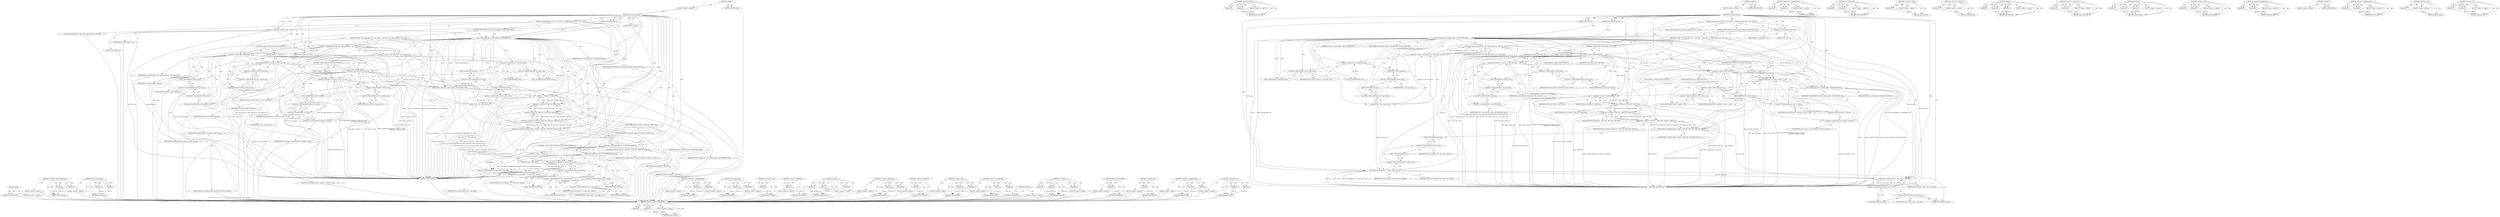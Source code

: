 digraph "&lt;operator&gt;.or" {
vulnerable_146 [label=<(METHOD,&lt;operator&gt;.indirectFieldAccess)>];
vulnerable_147 [label=<(PARAM,p1)>];
vulnerable_148 [label=<(PARAM,p2)>];
vulnerable_149 [label=<(BLOCK,&lt;empty&gt;,&lt;empty&gt;)>];
vulnerable_150 [label=<(METHOD_RETURN,ANY)>];
vulnerable_169 [label=<(METHOD,clear_ti_thread_flag)>];
vulnerable_170 [label=<(PARAM,p1)>];
vulnerable_171 [label=<(PARAM,p2)>];
vulnerable_172 [label=<(BLOCK,&lt;empty&gt;,&lt;empty&gt;)>];
vulnerable_173 [label=<(METHOD_RETURN,ANY)>];
vulnerable_6 [label=<(METHOD,&lt;global&gt;)<SUB>1</SUB>>];
vulnerable_7 [label=<(BLOCK,&lt;empty&gt;,&lt;empty&gt;)<SUB>1</SUB>>];
vulnerable_8 [label=<(METHOD,tm_reclaim_thread)<SUB>1</SUB>>];
vulnerable_9 [label=<(PARAM,struct thread_struct *thr)<SUB>1</SUB>>];
vulnerable_10 [label=<(PARAM,struct thread_info *ti)<SUB>2</SUB>>];
vulnerable_11 [label=<(PARAM,uint8_t cause)<SUB>2</SUB>>];
vulnerable_12 [label=<(BLOCK,{
	unsigned long msr_diff = 0;

	/*
	 * If FP/V...,{
	unsigned long msr_diff = 0;

	/*
	 * If FP/V...)<SUB>3</SUB>>];
vulnerable_13 [label="<(LOCAL,long unsigned msr_diff: long unsigned)<SUB>4</SUB>>"];
vulnerable_14 [label=<(&lt;operator&gt;.assignment,msr_diff = 0)<SUB>4</SUB>>];
vulnerable_15 [label=<(IDENTIFIER,msr_diff,msr_diff = 0)<SUB>4</SUB>>];
vulnerable_16 [label=<(LITERAL,0,msr_diff = 0)<SUB>4</SUB>>];
vulnerable_17 [label=<(CONTROL_STRUCTURE,IF,if (test_ti_thread_flag(ti, TIF_RESTORE_TM)))<SUB>12</SUB>>];
vulnerable_18 [label=<(test_ti_thread_flag,test_ti_thread_flag(ti, TIF_RESTORE_TM))<SUB>12</SUB>>];
vulnerable_19 [label=<(IDENTIFIER,ti,test_ti_thread_flag(ti, TIF_RESTORE_TM))<SUB>12</SUB>>];
vulnerable_20 [label=<(IDENTIFIER,TIF_RESTORE_TM,test_ti_thread_flag(ti, TIF_RESTORE_TM))<SUB>12</SUB>>];
vulnerable_21 [label=<(BLOCK,{
		msr_diff = thr-&gt;ckpt_regs.msr &amp; ~thr-&gt;regs-...,{
		msr_diff = thr-&gt;ckpt_regs.msr &amp; ~thr-&gt;regs-...)<SUB>12</SUB>>];
vulnerable_22 [label=<(&lt;operator&gt;.assignment,msr_diff = thr-&gt;ckpt_regs.msr &amp; ~thr-&gt;regs-&gt;msr)<SUB>13</SUB>>];
vulnerable_23 [label=<(IDENTIFIER,msr_diff,msr_diff = thr-&gt;ckpt_regs.msr &amp; ~thr-&gt;regs-&gt;msr)<SUB>13</SUB>>];
vulnerable_24 [label=<(&lt;operator&gt;.and,thr-&gt;ckpt_regs.msr &amp; ~thr-&gt;regs-&gt;msr)<SUB>13</SUB>>];
vulnerable_25 [label=<(&lt;operator&gt;.fieldAccess,thr-&gt;ckpt_regs.msr)<SUB>13</SUB>>];
vulnerable_26 [label=<(&lt;operator&gt;.indirectFieldAccess,thr-&gt;ckpt_regs)<SUB>13</SUB>>];
vulnerable_27 [label=<(IDENTIFIER,thr,thr-&gt;ckpt_regs.msr &amp; ~thr-&gt;regs-&gt;msr)<SUB>13</SUB>>];
vulnerable_28 [label=<(FIELD_IDENTIFIER,ckpt_regs,ckpt_regs)<SUB>13</SUB>>];
vulnerable_29 [label=<(FIELD_IDENTIFIER,msr,msr)<SUB>13</SUB>>];
vulnerable_30 [label=<(&lt;operator&gt;.not,~thr-&gt;regs-&gt;msr)<SUB>13</SUB>>];
vulnerable_31 [label=<(&lt;operator&gt;.indirectFieldAccess,thr-&gt;regs-&gt;msr)<SUB>13</SUB>>];
vulnerable_32 [label=<(&lt;operator&gt;.indirectFieldAccess,thr-&gt;regs)<SUB>13</SUB>>];
vulnerable_33 [label=<(IDENTIFIER,thr,~thr-&gt;regs-&gt;msr)<SUB>13</SUB>>];
vulnerable_34 [label=<(FIELD_IDENTIFIER,regs,regs)<SUB>13</SUB>>];
vulnerable_35 [label=<(FIELD_IDENTIFIER,msr,msr)<SUB>13</SUB>>];
vulnerable_36 [label=<(CONTROL_STRUCTURE,IF,if (msr_diff &amp; MSR_FP))<SUB>14</SUB>>];
vulnerable_37 [label=<(&lt;operator&gt;.and,msr_diff &amp; MSR_FP)<SUB>14</SUB>>];
vulnerable_38 [label=<(IDENTIFIER,msr_diff,msr_diff &amp; MSR_FP)<SUB>14</SUB>>];
vulnerable_39 [label=<(IDENTIFIER,MSR_FP,msr_diff &amp; MSR_FP)<SUB>14</SUB>>];
vulnerable_40 [label=<(BLOCK,&lt;empty&gt;,&lt;empty&gt;)<SUB>15</SUB>>];
vulnerable_41 [label=<(memcpy,memcpy(&amp;thr-&gt;transact_fp, &amp;thr-&gt;fp_state,
			  ...)<SUB>15</SUB>>];
vulnerable_42 [label=<(&lt;operator&gt;.addressOf,&amp;thr-&gt;transact_fp)<SUB>15</SUB>>];
vulnerable_43 [label=<(&lt;operator&gt;.indirectFieldAccess,thr-&gt;transact_fp)<SUB>15</SUB>>];
vulnerable_44 [label=<(IDENTIFIER,thr,memcpy(&amp;thr-&gt;transact_fp, &amp;thr-&gt;fp_state,
			  ...)<SUB>15</SUB>>];
vulnerable_45 [label=<(FIELD_IDENTIFIER,transact_fp,transact_fp)<SUB>15</SUB>>];
vulnerable_46 [label=<(&lt;operator&gt;.addressOf,&amp;thr-&gt;fp_state)<SUB>15</SUB>>];
vulnerable_47 [label=<(&lt;operator&gt;.indirectFieldAccess,thr-&gt;fp_state)<SUB>15</SUB>>];
vulnerable_48 [label=<(IDENTIFIER,thr,memcpy(&amp;thr-&gt;transact_fp, &amp;thr-&gt;fp_state,
			  ...)<SUB>15</SUB>>];
vulnerable_49 [label=<(FIELD_IDENTIFIER,fp_state,fp_state)<SUB>15</SUB>>];
vulnerable_50 [label=<(&lt;operator&gt;.sizeOf,sizeof(struct thread_fp_state))<SUB>16</SUB>>];
vulnerable_51 [label=<(IDENTIFIER,struct thread_fp_state,sizeof(struct thread_fp_state))<SUB>16</SUB>>];
vulnerable_52 [label=<(CONTROL_STRUCTURE,IF,if (msr_diff &amp; MSR_VEC))<SUB>17</SUB>>];
vulnerable_53 [label=<(&lt;operator&gt;.and,msr_diff &amp; MSR_VEC)<SUB>17</SUB>>];
vulnerable_54 [label=<(IDENTIFIER,msr_diff,msr_diff &amp; MSR_VEC)<SUB>17</SUB>>];
vulnerable_55 [label=<(IDENTIFIER,MSR_VEC,msr_diff &amp; MSR_VEC)<SUB>17</SUB>>];
vulnerable_56 [label=<(BLOCK,&lt;empty&gt;,&lt;empty&gt;)<SUB>18</SUB>>];
vulnerable_57 [label=<(memcpy,memcpy(&amp;thr-&gt;transact_vr, &amp;thr-&gt;vr_state,
			  ...)<SUB>18</SUB>>];
vulnerable_58 [label=<(&lt;operator&gt;.addressOf,&amp;thr-&gt;transact_vr)<SUB>18</SUB>>];
vulnerable_59 [label=<(&lt;operator&gt;.indirectFieldAccess,thr-&gt;transact_vr)<SUB>18</SUB>>];
vulnerable_60 [label=<(IDENTIFIER,thr,memcpy(&amp;thr-&gt;transact_vr, &amp;thr-&gt;vr_state,
			  ...)<SUB>18</SUB>>];
vulnerable_61 [label=<(FIELD_IDENTIFIER,transact_vr,transact_vr)<SUB>18</SUB>>];
vulnerable_62 [label=<(&lt;operator&gt;.addressOf,&amp;thr-&gt;vr_state)<SUB>18</SUB>>];
vulnerable_63 [label=<(&lt;operator&gt;.indirectFieldAccess,thr-&gt;vr_state)<SUB>18</SUB>>];
vulnerable_64 [label=<(IDENTIFIER,thr,memcpy(&amp;thr-&gt;transact_vr, &amp;thr-&gt;vr_state,
			  ...)<SUB>18</SUB>>];
vulnerable_65 [label=<(FIELD_IDENTIFIER,vr_state,vr_state)<SUB>18</SUB>>];
vulnerable_66 [label=<(&lt;operator&gt;.sizeOf,sizeof(struct thread_vr_state))<SUB>19</SUB>>];
vulnerable_67 [label=<(IDENTIFIER,struct thread_vr_state,sizeof(struct thread_vr_state))<SUB>19</SUB>>];
vulnerable_68 [label=<(clear_ti_thread_flag,clear_ti_thread_flag(ti, TIF_RESTORE_TM))<SUB>20</SUB>>];
vulnerable_69 [label=<(IDENTIFIER,ti,clear_ti_thread_flag(ti, TIF_RESTORE_TM))<SUB>20</SUB>>];
vulnerable_70 [label=<(IDENTIFIER,TIF_RESTORE_TM,clear_ti_thread_flag(ti, TIF_RESTORE_TM))<SUB>20</SUB>>];
vulnerable_71 [label=<(&lt;operators&gt;.assignmentAnd,msr_diff &amp;= MSR_FP | MSR_VEC | MSR_VSX | MSR_FE...)<SUB>21</SUB>>];
vulnerable_72 [label=<(IDENTIFIER,msr_diff,msr_diff &amp;= MSR_FP | MSR_VEC | MSR_VSX | MSR_FE...)<SUB>21</SUB>>];
vulnerable_73 [label=<(&lt;operator&gt;.or,MSR_FP | MSR_VEC | MSR_VSX | MSR_FE0 | MSR_FE1)<SUB>21</SUB>>];
vulnerable_74 [label=<(&lt;operator&gt;.or,MSR_FP | MSR_VEC | MSR_VSX | MSR_FE0)<SUB>21</SUB>>];
vulnerable_75 [label=<(&lt;operator&gt;.or,MSR_FP | MSR_VEC | MSR_VSX)<SUB>21</SUB>>];
vulnerable_76 [label=<(&lt;operator&gt;.or,MSR_FP | MSR_VEC)<SUB>21</SUB>>];
vulnerable_77 [label=<(IDENTIFIER,MSR_FP,MSR_FP | MSR_VEC)<SUB>21</SUB>>];
vulnerable_78 [label=<(IDENTIFIER,MSR_VEC,MSR_FP | MSR_VEC)<SUB>21</SUB>>];
vulnerable_79 [label=<(IDENTIFIER,MSR_VSX,MSR_FP | MSR_VEC | MSR_VSX)<SUB>21</SUB>>];
vulnerable_80 [label=<(IDENTIFIER,MSR_FE0,MSR_FP | MSR_VEC | MSR_VSX | MSR_FE0)<SUB>21</SUB>>];
vulnerable_81 [label=<(IDENTIFIER,MSR_FE1,MSR_FP | MSR_VEC | MSR_VSX | MSR_FE0 | MSR_FE1)<SUB>21</SUB>>];
vulnerable_82 [label=<(tm_reclaim,tm_reclaim(thr, thr-&gt;regs-&gt;msr, cause))<SUB>24</SUB>>];
vulnerable_83 [label=<(IDENTIFIER,thr,tm_reclaim(thr, thr-&gt;regs-&gt;msr, cause))<SUB>24</SUB>>];
vulnerable_84 [label=<(&lt;operator&gt;.indirectFieldAccess,thr-&gt;regs-&gt;msr)<SUB>24</SUB>>];
vulnerable_85 [label=<(&lt;operator&gt;.indirectFieldAccess,thr-&gt;regs)<SUB>24</SUB>>];
vulnerable_86 [label=<(IDENTIFIER,thr,tm_reclaim(thr, thr-&gt;regs-&gt;msr, cause))<SUB>24</SUB>>];
vulnerable_87 [label=<(FIELD_IDENTIFIER,regs,regs)<SUB>24</SUB>>];
vulnerable_88 [label=<(FIELD_IDENTIFIER,msr,msr)<SUB>24</SUB>>];
vulnerable_89 [label=<(IDENTIFIER,cause,tm_reclaim(thr, thr-&gt;regs-&gt;msr, cause))<SUB>24</SUB>>];
vulnerable_90 [label=<(&lt;operators&gt;.assignmentOr,thr-&gt;regs-&gt;msr |= msr_diff)<SUB>32</SUB>>];
vulnerable_91 [label=<(&lt;operator&gt;.indirectFieldAccess,thr-&gt;regs-&gt;msr)<SUB>32</SUB>>];
vulnerable_92 [label=<(&lt;operator&gt;.indirectFieldAccess,thr-&gt;regs)<SUB>32</SUB>>];
vulnerable_93 [label=<(IDENTIFIER,thr,thr-&gt;regs-&gt;msr |= msr_diff)<SUB>32</SUB>>];
vulnerable_94 [label=<(FIELD_IDENTIFIER,regs,regs)<SUB>32</SUB>>];
vulnerable_95 [label=<(FIELD_IDENTIFIER,msr,msr)<SUB>32</SUB>>];
vulnerable_96 [label=<(IDENTIFIER,msr_diff,thr-&gt;regs-&gt;msr |= msr_diff)<SUB>32</SUB>>];
vulnerable_97 [label=<(METHOD_RETURN,void)<SUB>1</SUB>>];
vulnerable_99 [label=<(METHOD_RETURN,ANY)<SUB>1</SUB>>];
vulnerable_174 [label=<(METHOD,&lt;operators&gt;.assignmentAnd)>];
vulnerable_175 [label=<(PARAM,p1)>];
vulnerable_176 [label=<(PARAM,p2)>];
vulnerable_177 [label=<(BLOCK,&lt;empty&gt;,&lt;empty&gt;)>];
vulnerable_178 [label=<(METHOD_RETURN,ANY)>];
vulnerable_131 [label=<(METHOD,test_ti_thread_flag)>];
vulnerable_132 [label=<(PARAM,p1)>];
vulnerable_133 [label=<(PARAM,p2)>];
vulnerable_134 [label=<(BLOCK,&lt;empty&gt;,&lt;empty&gt;)>];
vulnerable_135 [label=<(METHOD_RETURN,ANY)>];
vulnerable_165 [label=<(METHOD,&lt;operator&gt;.sizeOf)>];
vulnerable_166 [label=<(PARAM,p1)>];
vulnerable_167 [label=<(BLOCK,&lt;empty&gt;,&lt;empty&gt;)>];
vulnerable_168 [label=<(METHOD_RETURN,ANY)>];
vulnerable_161 [label=<(METHOD,&lt;operator&gt;.addressOf)>];
vulnerable_162 [label=<(PARAM,p1)>];
vulnerable_163 [label=<(BLOCK,&lt;empty&gt;,&lt;empty&gt;)>];
vulnerable_164 [label=<(METHOD_RETURN,ANY)>];
vulnerable_155 [label=<(METHOD,memcpy)>];
vulnerable_156 [label=<(PARAM,p1)>];
vulnerable_157 [label=<(PARAM,p2)>];
vulnerable_158 [label=<(PARAM,p3)>];
vulnerable_159 [label=<(BLOCK,&lt;empty&gt;,&lt;empty&gt;)>];
vulnerable_160 [label=<(METHOD_RETURN,ANY)>];
vulnerable_141 [label=<(METHOD,&lt;operator&gt;.fieldAccess)>];
vulnerable_142 [label=<(PARAM,p1)>];
vulnerable_143 [label=<(PARAM,p2)>];
vulnerable_144 [label=<(BLOCK,&lt;empty&gt;,&lt;empty&gt;)>];
vulnerable_145 [label=<(METHOD_RETURN,ANY)>];
vulnerable_184 [label=<(METHOD,tm_reclaim)>];
vulnerable_185 [label=<(PARAM,p1)>];
vulnerable_186 [label=<(PARAM,p2)>];
vulnerable_187 [label=<(PARAM,p3)>];
vulnerable_188 [label=<(BLOCK,&lt;empty&gt;,&lt;empty&gt;)>];
vulnerable_189 [label=<(METHOD_RETURN,ANY)>];
vulnerable_136 [label=<(METHOD,&lt;operator&gt;.and)>];
vulnerable_137 [label=<(PARAM,p1)>];
vulnerable_138 [label=<(PARAM,p2)>];
vulnerable_139 [label=<(BLOCK,&lt;empty&gt;,&lt;empty&gt;)>];
vulnerable_140 [label=<(METHOD_RETURN,ANY)>];
vulnerable_126 [label=<(METHOD,&lt;operator&gt;.assignment)>];
vulnerable_127 [label=<(PARAM,p1)>];
vulnerable_128 [label=<(PARAM,p2)>];
vulnerable_129 [label=<(BLOCK,&lt;empty&gt;,&lt;empty&gt;)>];
vulnerable_130 [label=<(METHOD_RETURN,ANY)>];
vulnerable_120 [label=<(METHOD,&lt;global&gt;)<SUB>1</SUB>>];
vulnerable_121 [label=<(BLOCK,&lt;empty&gt;,&lt;empty&gt;)>];
vulnerable_122 [label=<(METHOD_RETURN,ANY)>];
vulnerable_190 [label=<(METHOD,&lt;operators&gt;.assignmentOr)>];
vulnerable_191 [label=<(PARAM,p1)>];
vulnerable_192 [label=<(PARAM,p2)>];
vulnerable_193 [label=<(BLOCK,&lt;empty&gt;,&lt;empty&gt;)>];
vulnerable_194 [label=<(METHOD_RETURN,ANY)>];
vulnerable_151 [label=<(METHOD,&lt;operator&gt;.not)>];
vulnerable_152 [label=<(PARAM,p1)>];
vulnerable_153 [label=<(BLOCK,&lt;empty&gt;,&lt;empty&gt;)>];
vulnerable_154 [label=<(METHOD_RETURN,ANY)>];
vulnerable_179 [label=<(METHOD,&lt;operator&gt;.or)>];
vulnerable_180 [label=<(PARAM,p1)>];
vulnerable_181 [label=<(PARAM,p2)>];
vulnerable_182 [label=<(BLOCK,&lt;empty&gt;,&lt;empty&gt;)>];
vulnerable_183 [label=<(METHOD_RETURN,ANY)>];
fixed_198 [label=<(METHOD,mfmsr)>];
fixed_199 [label=<(BLOCK,&lt;empty&gt;,&lt;empty&gt;)>];
fixed_200 [label=<(METHOD_RETURN,ANY)>];
fixed_152 [label=<(METHOD,&lt;operator&gt;.indirectFieldAccess)>];
fixed_153 [label=<(PARAM,p1)>];
fixed_154 [label=<(PARAM,p2)>];
fixed_155 [label=<(BLOCK,&lt;empty&gt;,&lt;empty&gt;)>];
fixed_156 [label=<(METHOD_RETURN,ANY)>];
fixed_175 [label=<(METHOD,clear_ti_thread_flag)>];
fixed_176 [label=<(PARAM,p1)>];
fixed_177 [label=<(PARAM,p2)>];
fixed_178 [label=<(BLOCK,&lt;empty&gt;,&lt;empty&gt;)>];
fixed_179 [label=<(METHOD_RETURN,ANY)>];
fixed_6 [label=<(METHOD,&lt;global&gt;)<SUB>1</SUB>>];
fixed_7 [label=<(BLOCK,&lt;empty&gt;,&lt;empty&gt;)<SUB>1</SUB>>];
fixed_8 [label=<(METHOD,tm_reclaim_thread)<SUB>1</SUB>>];
fixed_9 [label=<(PARAM,struct thread_struct *thr)<SUB>1</SUB>>];
fixed_10 [label=<(PARAM,struct thread_info *ti)<SUB>2</SUB>>];
fixed_11 [label=<(PARAM,uint8_t cause)<SUB>2</SUB>>];
fixed_12 [label=<(BLOCK,{
	unsigned long msr_diff = 0;

	/*
	 * If FP/V...,{
	unsigned long msr_diff = 0;

	/*
	 * If FP/V...)<SUB>3</SUB>>];
fixed_13 [label="<(LOCAL,long unsigned msr_diff: long unsigned)<SUB>4</SUB>>"];
fixed_14 [label=<(&lt;operator&gt;.assignment,msr_diff = 0)<SUB>4</SUB>>];
fixed_15 [label=<(IDENTIFIER,msr_diff,msr_diff = 0)<SUB>4</SUB>>];
fixed_16 [label=<(LITERAL,0,msr_diff = 0)<SUB>4</SUB>>];
fixed_17 [label=<(CONTROL_STRUCTURE,IF,if (test_ti_thread_flag(ti, TIF_RESTORE_TM)))<SUB>12</SUB>>];
fixed_18 [label=<(test_ti_thread_flag,test_ti_thread_flag(ti, TIF_RESTORE_TM))<SUB>12</SUB>>];
fixed_19 [label=<(IDENTIFIER,ti,test_ti_thread_flag(ti, TIF_RESTORE_TM))<SUB>12</SUB>>];
fixed_20 [label=<(IDENTIFIER,TIF_RESTORE_TM,test_ti_thread_flag(ti, TIF_RESTORE_TM))<SUB>12</SUB>>];
fixed_21 [label=<(BLOCK,{
		msr_diff = thr-&gt;ckpt_regs.msr &amp; ~thr-&gt;regs-...,{
		msr_diff = thr-&gt;ckpt_regs.msr &amp; ~thr-&gt;regs-...)<SUB>12</SUB>>];
fixed_22 [label=<(&lt;operator&gt;.assignment,msr_diff = thr-&gt;ckpt_regs.msr &amp; ~thr-&gt;regs-&gt;msr)<SUB>13</SUB>>];
fixed_23 [label=<(IDENTIFIER,msr_diff,msr_diff = thr-&gt;ckpt_regs.msr &amp; ~thr-&gt;regs-&gt;msr)<SUB>13</SUB>>];
fixed_24 [label=<(&lt;operator&gt;.and,thr-&gt;ckpt_regs.msr &amp; ~thr-&gt;regs-&gt;msr)<SUB>13</SUB>>];
fixed_25 [label=<(&lt;operator&gt;.fieldAccess,thr-&gt;ckpt_regs.msr)<SUB>13</SUB>>];
fixed_26 [label=<(&lt;operator&gt;.indirectFieldAccess,thr-&gt;ckpt_regs)<SUB>13</SUB>>];
fixed_27 [label=<(IDENTIFIER,thr,thr-&gt;ckpt_regs.msr &amp; ~thr-&gt;regs-&gt;msr)<SUB>13</SUB>>];
fixed_28 [label=<(FIELD_IDENTIFIER,ckpt_regs,ckpt_regs)<SUB>13</SUB>>];
fixed_29 [label=<(FIELD_IDENTIFIER,msr,msr)<SUB>13</SUB>>];
fixed_30 [label=<(&lt;operator&gt;.not,~thr-&gt;regs-&gt;msr)<SUB>13</SUB>>];
fixed_31 [label=<(&lt;operator&gt;.indirectFieldAccess,thr-&gt;regs-&gt;msr)<SUB>13</SUB>>];
fixed_32 [label=<(&lt;operator&gt;.indirectFieldAccess,thr-&gt;regs)<SUB>13</SUB>>];
fixed_33 [label=<(IDENTIFIER,thr,~thr-&gt;regs-&gt;msr)<SUB>13</SUB>>];
fixed_34 [label=<(FIELD_IDENTIFIER,regs,regs)<SUB>13</SUB>>];
fixed_35 [label=<(FIELD_IDENTIFIER,msr,msr)<SUB>13</SUB>>];
fixed_36 [label=<(CONTROL_STRUCTURE,IF,if (msr_diff &amp; MSR_FP))<SUB>14</SUB>>];
fixed_37 [label=<(&lt;operator&gt;.and,msr_diff &amp; MSR_FP)<SUB>14</SUB>>];
fixed_38 [label=<(IDENTIFIER,msr_diff,msr_diff &amp; MSR_FP)<SUB>14</SUB>>];
fixed_39 [label=<(IDENTIFIER,MSR_FP,msr_diff &amp; MSR_FP)<SUB>14</SUB>>];
fixed_40 [label=<(BLOCK,&lt;empty&gt;,&lt;empty&gt;)<SUB>15</SUB>>];
fixed_41 [label=<(memcpy,memcpy(&amp;thr-&gt;transact_fp, &amp;thr-&gt;fp_state,
			  ...)<SUB>15</SUB>>];
fixed_42 [label=<(&lt;operator&gt;.addressOf,&amp;thr-&gt;transact_fp)<SUB>15</SUB>>];
fixed_43 [label=<(&lt;operator&gt;.indirectFieldAccess,thr-&gt;transact_fp)<SUB>15</SUB>>];
fixed_44 [label=<(IDENTIFIER,thr,memcpy(&amp;thr-&gt;transact_fp, &amp;thr-&gt;fp_state,
			  ...)<SUB>15</SUB>>];
fixed_45 [label=<(FIELD_IDENTIFIER,transact_fp,transact_fp)<SUB>15</SUB>>];
fixed_46 [label=<(&lt;operator&gt;.addressOf,&amp;thr-&gt;fp_state)<SUB>15</SUB>>];
fixed_47 [label=<(&lt;operator&gt;.indirectFieldAccess,thr-&gt;fp_state)<SUB>15</SUB>>];
fixed_48 [label=<(IDENTIFIER,thr,memcpy(&amp;thr-&gt;transact_fp, &amp;thr-&gt;fp_state,
			  ...)<SUB>15</SUB>>];
fixed_49 [label=<(FIELD_IDENTIFIER,fp_state,fp_state)<SUB>15</SUB>>];
fixed_50 [label=<(&lt;operator&gt;.sizeOf,sizeof(struct thread_fp_state))<SUB>16</SUB>>];
fixed_51 [label=<(IDENTIFIER,struct thread_fp_state,sizeof(struct thread_fp_state))<SUB>16</SUB>>];
fixed_52 [label=<(CONTROL_STRUCTURE,IF,if (msr_diff &amp; MSR_VEC))<SUB>17</SUB>>];
fixed_53 [label=<(&lt;operator&gt;.and,msr_diff &amp; MSR_VEC)<SUB>17</SUB>>];
fixed_54 [label=<(IDENTIFIER,msr_diff,msr_diff &amp; MSR_VEC)<SUB>17</SUB>>];
fixed_55 [label=<(IDENTIFIER,MSR_VEC,msr_diff &amp; MSR_VEC)<SUB>17</SUB>>];
fixed_56 [label=<(BLOCK,&lt;empty&gt;,&lt;empty&gt;)<SUB>18</SUB>>];
fixed_57 [label=<(memcpy,memcpy(&amp;thr-&gt;transact_vr, &amp;thr-&gt;vr_state,
			  ...)<SUB>18</SUB>>];
fixed_58 [label=<(&lt;operator&gt;.addressOf,&amp;thr-&gt;transact_vr)<SUB>18</SUB>>];
fixed_59 [label=<(&lt;operator&gt;.indirectFieldAccess,thr-&gt;transact_vr)<SUB>18</SUB>>];
fixed_60 [label=<(IDENTIFIER,thr,memcpy(&amp;thr-&gt;transact_vr, &amp;thr-&gt;vr_state,
			  ...)<SUB>18</SUB>>];
fixed_61 [label=<(FIELD_IDENTIFIER,transact_vr,transact_vr)<SUB>18</SUB>>];
fixed_62 [label=<(&lt;operator&gt;.addressOf,&amp;thr-&gt;vr_state)<SUB>18</SUB>>];
fixed_63 [label=<(&lt;operator&gt;.indirectFieldAccess,thr-&gt;vr_state)<SUB>18</SUB>>];
fixed_64 [label=<(IDENTIFIER,thr,memcpy(&amp;thr-&gt;transact_vr, &amp;thr-&gt;vr_state,
			  ...)<SUB>18</SUB>>];
fixed_65 [label=<(FIELD_IDENTIFIER,vr_state,vr_state)<SUB>18</SUB>>];
fixed_66 [label=<(&lt;operator&gt;.sizeOf,sizeof(struct thread_vr_state))<SUB>19</SUB>>];
fixed_67 [label=<(IDENTIFIER,struct thread_vr_state,sizeof(struct thread_vr_state))<SUB>19</SUB>>];
fixed_68 [label=<(clear_ti_thread_flag,clear_ti_thread_flag(ti, TIF_RESTORE_TM))<SUB>20</SUB>>];
fixed_69 [label=<(IDENTIFIER,ti,clear_ti_thread_flag(ti, TIF_RESTORE_TM))<SUB>20</SUB>>];
fixed_70 [label=<(IDENTIFIER,TIF_RESTORE_TM,clear_ti_thread_flag(ti, TIF_RESTORE_TM))<SUB>20</SUB>>];
fixed_71 [label=<(&lt;operators&gt;.assignmentAnd,msr_diff &amp;= MSR_FP | MSR_VEC | MSR_VSX | MSR_FE...)<SUB>21</SUB>>];
fixed_72 [label=<(IDENTIFIER,msr_diff,msr_diff &amp;= MSR_FP | MSR_VEC | MSR_VSX | MSR_FE...)<SUB>21</SUB>>];
fixed_73 [label=<(&lt;operator&gt;.or,MSR_FP | MSR_VEC | MSR_VSX | MSR_FE0 | MSR_FE1)<SUB>21</SUB>>];
fixed_74 [label=<(&lt;operator&gt;.or,MSR_FP | MSR_VEC | MSR_VSX | MSR_FE0)<SUB>21</SUB>>];
fixed_75 [label=<(&lt;operator&gt;.or,MSR_FP | MSR_VEC | MSR_VSX)<SUB>21</SUB>>];
fixed_76 [label=<(&lt;operator&gt;.or,MSR_FP | MSR_VEC)<SUB>21</SUB>>];
fixed_77 [label=<(IDENTIFIER,MSR_FP,MSR_FP | MSR_VEC)<SUB>21</SUB>>];
fixed_78 [label=<(IDENTIFIER,MSR_VEC,MSR_FP | MSR_VEC)<SUB>21</SUB>>];
fixed_79 [label=<(IDENTIFIER,MSR_VSX,MSR_FP | MSR_VEC | MSR_VSX)<SUB>21</SUB>>];
fixed_80 [label=<(IDENTIFIER,MSR_FE0,MSR_FP | MSR_VEC | MSR_VSX | MSR_FE0)<SUB>21</SUB>>];
fixed_81 [label=<(IDENTIFIER,MSR_FE1,MSR_FP | MSR_VEC | MSR_VSX | MSR_FE0 | MSR_FE1)<SUB>21</SUB>>];
fixed_82 [label=<(CONTROL_STRUCTURE,IF,if (!MSR_TM_SUSPENDED(mfmsr())))<SUB>39</SUB>>];
fixed_83 [label=<(&lt;operator&gt;.logicalNot,!MSR_TM_SUSPENDED(mfmsr()))<SUB>39</SUB>>];
fixed_84 [label=<(MSR_TM_SUSPENDED,MSR_TM_SUSPENDED(mfmsr()))<SUB>39</SUB>>];
fixed_85 [label=<(mfmsr,mfmsr())<SUB>39</SUB>>];
fixed_86 [label=<(BLOCK,&lt;empty&gt;,&lt;empty&gt;)<SUB>40</SUB>>];
fixed_87 [label=<(RETURN,return;,return;)<SUB>40</SUB>>];
fixed_88 [label=<(tm_reclaim,tm_reclaim(thr, thr-&gt;regs-&gt;msr, cause))<SUB>42</SUB>>];
fixed_89 [label=<(IDENTIFIER,thr,tm_reclaim(thr, thr-&gt;regs-&gt;msr, cause))<SUB>42</SUB>>];
fixed_90 [label=<(&lt;operator&gt;.indirectFieldAccess,thr-&gt;regs-&gt;msr)<SUB>42</SUB>>];
fixed_91 [label=<(&lt;operator&gt;.indirectFieldAccess,thr-&gt;regs)<SUB>42</SUB>>];
fixed_92 [label=<(IDENTIFIER,thr,tm_reclaim(thr, thr-&gt;regs-&gt;msr, cause))<SUB>42</SUB>>];
fixed_93 [label=<(FIELD_IDENTIFIER,regs,regs)<SUB>42</SUB>>];
fixed_94 [label=<(FIELD_IDENTIFIER,msr,msr)<SUB>42</SUB>>];
fixed_95 [label=<(IDENTIFIER,cause,tm_reclaim(thr, thr-&gt;regs-&gt;msr, cause))<SUB>42</SUB>>];
fixed_96 [label=<(&lt;operators&gt;.assignmentOr,thr-&gt;regs-&gt;msr |= msr_diff)<SUB>50</SUB>>];
fixed_97 [label=<(&lt;operator&gt;.indirectFieldAccess,thr-&gt;regs-&gt;msr)<SUB>50</SUB>>];
fixed_98 [label=<(&lt;operator&gt;.indirectFieldAccess,thr-&gt;regs)<SUB>50</SUB>>];
fixed_99 [label=<(IDENTIFIER,thr,thr-&gt;regs-&gt;msr |= msr_diff)<SUB>50</SUB>>];
fixed_100 [label=<(FIELD_IDENTIFIER,regs,regs)<SUB>50</SUB>>];
fixed_101 [label=<(FIELD_IDENTIFIER,msr,msr)<SUB>50</SUB>>];
fixed_102 [label=<(IDENTIFIER,msr_diff,thr-&gt;regs-&gt;msr |= msr_diff)<SUB>50</SUB>>];
fixed_103 [label=<(METHOD_RETURN,void)<SUB>1</SUB>>];
fixed_105 [label=<(METHOD_RETURN,ANY)<SUB>1</SUB>>];
fixed_180 [label=<(METHOD,&lt;operators&gt;.assignmentAnd)>];
fixed_181 [label=<(PARAM,p1)>];
fixed_182 [label=<(PARAM,p2)>];
fixed_183 [label=<(BLOCK,&lt;empty&gt;,&lt;empty&gt;)>];
fixed_184 [label=<(METHOD_RETURN,ANY)>];
fixed_137 [label=<(METHOD,test_ti_thread_flag)>];
fixed_138 [label=<(PARAM,p1)>];
fixed_139 [label=<(PARAM,p2)>];
fixed_140 [label=<(BLOCK,&lt;empty&gt;,&lt;empty&gt;)>];
fixed_141 [label=<(METHOD_RETURN,ANY)>];
fixed_171 [label=<(METHOD,&lt;operator&gt;.sizeOf)>];
fixed_172 [label=<(PARAM,p1)>];
fixed_173 [label=<(BLOCK,&lt;empty&gt;,&lt;empty&gt;)>];
fixed_174 [label=<(METHOD_RETURN,ANY)>];
fixed_167 [label=<(METHOD,&lt;operator&gt;.addressOf)>];
fixed_168 [label=<(PARAM,p1)>];
fixed_169 [label=<(BLOCK,&lt;empty&gt;,&lt;empty&gt;)>];
fixed_170 [label=<(METHOD_RETURN,ANY)>];
fixed_161 [label=<(METHOD,memcpy)>];
fixed_162 [label=<(PARAM,p1)>];
fixed_163 [label=<(PARAM,p2)>];
fixed_164 [label=<(PARAM,p3)>];
fixed_165 [label=<(BLOCK,&lt;empty&gt;,&lt;empty&gt;)>];
fixed_166 [label=<(METHOD_RETURN,ANY)>];
fixed_147 [label=<(METHOD,&lt;operator&gt;.fieldAccess)>];
fixed_148 [label=<(PARAM,p1)>];
fixed_149 [label=<(PARAM,p2)>];
fixed_150 [label=<(BLOCK,&lt;empty&gt;,&lt;empty&gt;)>];
fixed_151 [label=<(METHOD_RETURN,ANY)>];
fixed_190 [label=<(METHOD,&lt;operator&gt;.logicalNot)>];
fixed_191 [label=<(PARAM,p1)>];
fixed_192 [label=<(BLOCK,&lt;empty&gt;,&lt;empty&gt;)>];
fixed_193 [label=<(METHOD_RETURN,ANY)>];
fixed_142 [label=<(METHOD,&lt;operator&gt;.and)>];
fixed_143 [label=<(PARAM,p1)>];
fixed_144 [label=<(PARAM,p2)>];
fixed_145 [label=<(BLOCK,&lt;empty&gt;,&lt;empty&gt;)>];
fixed_146 [label=<(METHOD_RETURN,ANY)>];
fixed_132 [label=<(METHOD,&lt;operator&gt;.assignment)>];
fixed_133 [label=<(PARAM,p1)>];
fixed_134 [label=<(PARAM,p2)>];
fixed_135 [label=<(BLOCK,&lt;empty&gt;,&lt;empty&gt;)>];
fixed_136 [label=<(METHOD_RETURN,ANY)>];
fixed_126 [label=<(METHOD,&lt;global&gt;)<SUB>1</SUB>>];
fixed_127 [label=<(BLOCK,&lt;empty&gt;,&lt;empty&gt;)>];
fixed_128 [label=<(METHOD_RETURN,ANY)>];
fixed_201 [label=<(METHOD,tm_reclaim)>];
fixed_202 [label=<(PARAM,p1)>];
fixed_203 [label=<(PARAM,p2)>];
fixed_204 [label=<(PARAM,p3)>];
fixed_205 [label=<(BLOCK,&lt;empty&gt;,&lt;empty&gt;)>];
fixed_206 [label=<(METHOD_RETURN,ANY)>];
fixed_194 [label=<(METHOD,MSR_TM_SUSPENDED)>];
fixed_195 [label=<(PARAM,p1)>];
fixed_196 [label=<(BLOCK,&lt;empty&gt;,&lt;empty&gt;)>];
fixed_197 [label=<(METHOD_RETURN,ANY)>];
fixed_157 [label=<(METHOD,&lt;operator&gt;.not)>];
fixed_158 [label=<(PARAM,p1)>];
fixed_159 [label=<(BLOCK,&lt;empty&gt;,&lt;empty&gt;)>];
fixed_160 [label=<(METHOD_RETURN,ANY)>];
fixed_207 [label=<(METHOD,&lt;operators&gt;.assignmentOr)>];
fixed_208 [label=<(PARAM,p1)>];
fixed_209 [label=<(PARAM,p2)>];
fixed_210 [label=<(BLOCK,&lt;empty&gt;,&lt;empty&gt;)>];
fixed_211 [label=<(METHOD_RETURN,ANY)>];
fixed_185 [label=<(METHOD,&lt;operator&gt;.or)>];
fixed_186 [label=<(PARAM,p1)>];
fixed_187 [label=<(PARAM,p2)>];
fixed_188 [label=<(BLOCK,&lt;empty&gt;,&lt;empty&gt;)>];
fixed_189 [label=<(METHOD_RETURN,ANY)>];
vulnerable_146 -> vulnerable_147  [key=0, label="AST: "];
vulnerable_146 -> vulnerable_147  [key=1, label="DDG: "];
vulnerable_146 -> vulnerable_149  [key=0, label="AST: "];
vulnerable_146 -> vulnerable_148  [key=0, label="AST: "];
vulnerable_146 -> vulnerable_148  [key=1, label="DDG: "];
vulnerable_146 -> vulnerable_150  [key=0, label="AST: "];
vulnerable_146 -> vulnerable_150  [key=1, label="CFG: "];
vulnerable_147 -> vulnerable_150  [key=0, label="DDG: p1"];
vulnerable_148 -> vulnerable_150  [key=0, label="DDG: p2"];
vulnerable_169 -> vulnerable_170  [key=0, label="AST: "];
vulnerable_169 -> vulnerable_170  [key=1, label="DDG: "];
vulnerable_169 -> vulnerable_172  [key=0, label="AST: "];
vulnerable_169 -> vulnerable_171  [key=0, label="AST: "];
vulnerable_169 -> vulnerable_171  [key=1, label="DDG: "];
vulnerable_169 -> vulnerable_173  [key=0, label="AST: "];
vulnerable_169 -> vulnerable_173  [key=1, label="CFG: "];
vulnerable_170 -> vulnerable_173  [key=0, label="DDG: p1"];
vulnerable_171 -> vulnerable_173  [key=0, label="DDG: p2"];
vulnerable_6 -> vulnerable_7  [key=0, label="AST: "];
vulnerable_6 -> vulnerable_99  [key=0, label="AST: "];
vulnerable_6 -> vulnerable_99  [key=1, label="CFG: "];
vulnerable_7 -> vulnerable_8  [key=0, label="AST: "];
vulnerable_8 -> vulnerable_9  [key=0, label="AST: "];
vulnerable_8 -> vulnerable_9  [key=1, label="DDG: "];
vulnerable_8 -> vulnerable_10  [key=0, label="AST: "];
vulnerable_8 -> vulnerable_10  [key=1, label="DDG: "];
vulnerable_8 -> vulnerable_11  [key=0, label="AST: "];
vulnerable_8 -> vulnerable_11  [key=1, label="DDG: "];
vulnerable_8 -> vulnerable_12  [key=0, label="AST: "];
vulnerable_8 -> vulnerable_97  [key=0, label="AST: "];
vulnerable_8 -> vulnerable_14  [key=0, label="CFG: "];
vulnerable_8 -> vulnerable_14  [key=1, label="DDG: "];
vulnerable_8 -> vulnerable_90  [key=0, label="DDG: "];
vulnerable_8 -> vulnerable_82  [key=0, label="DDG: "];
vulnerable_8 -> vulnerable_18  [key=0, label="DDG: "];
vulnerable_8 -> vulnerable_68  [key=0, label="DDG: "];
vulnerable_8 -> vulnerable_71  [key=0, label="DDG: "];
vulnerable_8 -> vulnerable_37  [key=0, label="DDG: "];
vulnerable_8 -> vulnerable_53  [key=0, label="DDG: "];
vulnerable_8 -> vulnerable_73  [key=0, label="DDG: "];
vulnerable_8 -> vulnerable_74  [key=0, label="DDG: "];
vulnerable_8 -> vulnerable_75  [key=0, label="DDG: "];
vulnerable_8 -> vulnerable_76  [key=0, label="DDG: "];
vulnerable_9 -> vulnerable_82  [key=0, label="DDG: thr"];
vulnerable_9 -> vulnerable_41  [key=0, label="DDG: thr"];
vulnerable_9 -> vulnerable_57  [key=0, label="DDG: thr"];
vulnerable_10 -> vulnerable_18  [key=0, label="DDG: ti"];
vulnerable_11 -> vulnerable_82  [key=0, label="DDG: cause"];
vulnerable_12 -> vulnerable_13  [key=0, label="AST: "];
vulnerable_12 -> vulnerable_14  [key=0, label="AST: "];
vulnerable_12 -> vulnerable_17  [key=0, label="AST: "];
vulnerable_12 -> vulnerable_82  [key=0, label="AST: "];
vulnerable_12 -> vulnerable_90  [key=0, label="AST: "];
vulnerable_14 -> vulnerable_15  [key=0, label="AST: "];
vulnerable_14 -> vulnerable_16  [key=0, label="AST: "];
vulnerable_14 -> vulnerable_18  [key=0, label="CFG: "];
vulnerable_14 -> vulnerable_97  [key=0, label="DDG: msr_diff = 0"];
vulnerable_14 -> vulnerable_90  [key=0, label="DDG: msr_diff"];
vulnerable_17 -> vulnerable_18  [key=0, label="AST: "];
vulnerable_17 -> vulnerable_21  [key=0, label="AST: "];
vulnerable_18 -> vulnerable_19  [key=0, label="AST: "];
vulnerable_18 -> vulnerable_20  [key=0, label="AST: "];
vulnerable_18 -> vulnerable_28  [key=0, label="CFG: "];
vulnerable_18 -> vulnerable_28  [key=1, label="CDG: "];
vulnerable_18 -> vulnerable_87  [key=0, label="CFG: "];
vulnerable_18 -> vulnerable_97  [key=0, label="DDG: ti"];
vulnerable_18 -> vulnerable_97  [key=1, label="DDG: TIF_RESTORE_TM"];
vulnerable_18 -> vulnerable_97  [key=2, label="DDG: test_ti_thread_flag(ti, TIF_RESTORE_TM)"];
vulnerable_18 -> vulnerable_68  [key=0, label="DDG: ti"];
vulnerable_18 -> vulnerable_68  [key=1, label="DDG: TIF_RESTORE_TM"];
vulnerable_18 -> vulnerable_68  [key=2, label="CDG: "];
vulnerable_18 -> vulnerable_30  [key=0, label="CDG: "];
vulnerable_18 -> vulnerable_34  [key=0, label="CDG: "];
vulnerable_18 -> vulnerable_32  [key=0, label="CDG: "];
vulnerable_18 -> vulnerable_73  [key=0, label="CDG: "];
vulnerable_18 -> vulnerable_26  [key=0, label="CDG: "];
vulnerable_18 -> vulnerable_75  [key=0, label="CDG: "];
vulnerable_18 -> vulnerable_37  [key=0, label="CDG: "];
vulnerable_18 -> vulnerable_25  [key=0, label="CDG: "];
vulnerable_18 -> vulnerable_22  [key=0, label="CDG: "];
vulnerable_18 -> vulnerable_74  [key=0, label="CDG: "];
vulnerable_18 -> vulnerable_29  [key=0, label="CDG: "];
vulnerable_18 -> vulnerable_76  [key=0, label="CDG: "];
vulnerable_18 -> vulnerable_35  [key=0, label="CDG: "];
vulnerable_18 -> vulnerable_24  [key=0, label="CDG: "];
vulnerable_18 -> vulnerable_71  [key=0, label="CDG: "];
vulnerable_18 -> vulnerable_53  [key=0, label="CDG: "];
vulnerable_18 -> vulnerable_31  [key=0, label="CDG: "];
vulnerable_21 -> vulnerable_22  [key=0, label="AST: "];
vulnerable_21 -> vulnerable_36  [key=0, label="AST: "];
vulnerable_21 -> vulnerable_52  [key=0, label="AST: "];
vulnerable_21 -> vulnerable_68  [key=0, label="AST: "];
vulnerable_21 -> vulnerable_71  [key=0, label="AST: "];
vulnerable_22 -> vulnerable_23  [key=0, label="AST: "];
vulnerable_22 -> vulnerable_24  [key=0, label="AST: "];
vulnerable_22 -> vulnerable_37  [key=0, label="CFG: "];
vulnerable_22 -> vulnerable_37  [key=1, label="DDG: msr_diff"];
vulnerable_22 -> vulnerable_97  [key=0, label="DDG: thr-&gt;ckpt_regs.msr &amp; ~thr-&gt;regs-&gt;msr"];
vulnerable_22 -> vulnerable_97  [key=1, label="DDG: msr_diff = thr-&gt;ckpt_regs.msr &amp; ~thr-&gt;regs-&gt;msr"];
vulnerable_24 -> vulnerable_25  [key=0, label="AST: "];
vulnerable_24 -> vulnerable_30  [key=0, label="AST: "];
vulnerable_24 -> vulnerable_22  [key=0, label="CFG: "];
vulnerable_24 -> vulnerable_22  [key=1, label="DDG: thr-&gt;ckpt_regs.msr"];
vulnerable_24 -> vulnerable_22  [key=2, label="DDG: ~thr-&gt;regs-&gt;msr"];
vulnerable_24 -> vulnerable_97  [key=0, label="DDG: ~thr-&gt;regs-&gt;msr"];
vulnerable_25 -> vulnerable_26  [key=0, label="AST: "];
vulnerable_25 -> vulnerable_29  [key=0, label="AST: "];
vulnerable_25 -> vulnerable_34  [key=0, label="CFG: "];
vulnerable_26 -> vulnerable_27  [key=0, label="AST: "];
vulnerable_26 -> vulnerable_28  [key=0, label="AST: "];
vulnerable_26 -> vulnerable_29  [key=0, label="CFG: "];
vulnerable_28 -> vulnerable_26  [key=0, label="CFG: "];
vulnerable_29 -> vulnerable_25  [key=0, label="CFG: "];
vulnerable_30 -> vulnerable_31  [key=0, label="AST: "];
vulnerable_30 -> vulnerable_24  [key=0, label="CFG: "];
vulnerable_30 -> vulnerable_24  [key=1, label="DDG: thr-&gt;regs-&gt;msr"];
vulnerable_30 -> vulnerable_82  [key=0, label="DDG: thr-&gt;regs-&gt;msr"];
vulnerable_31 -> vulnerable_32  [key=0, label="AST: "];
vulnerable_31 -> vulnerable_35  [key=0, label="AST: "];
vulnerable_31 -> vulnerable_30  [key=0, label="CFG: "];
vulnerable_32 -> vulnerable_33  [key=0, label="AST: "];
vulnerable_32 -> vulnerable_34  [key=0, label="AST: "];
vulnerable_32 -> vulnerable_35  [key=0, label="CFG: "];
vulnerable_34 -> vulnerable_32  [key=0, label="CFG: "];
vulnerable_35 -> vulnerable_31  [key=0, label="CFG: "];
vulnerable_36 -> vulnerable_37  [key=0, label="AST: "];
vulnerable_36 -> vulnerable_40  [key=0, label="AST: "];
vulnerable_37 -> vulnerable_38  [key=0, label="AST: "];
vulnerable_37 -> vulnerable_39  [key=0, label="AST: "];
vulnerable_37 -> vulnerable_45  [key=0, label="CFG: "];
vulnerable_37 -> vulnerable_45  [key=1, label="CDG: "];
vulnerable_37 -> vulnerable_53  [key=0, label="CFG: "];
vulnerable_37 -> vulnerable_53  [key=1, label="DDG: msr_diff"];
vulnerable_37 -> vulnerable_97  [key=0, label="DDG: msr_diff &amp; MSR_FP"];
vulnerable_37 -> vulnerable_76  [key=0, label="DDG: MSR_FP"];
vulnerable_37 -> vulnerable_47  [key=0, label="CDG: "];
vulnerable_37 -> vulnerable_49  [key=0, label="CDG: "];
vulnerable_37 -> vulnerable_42  [key=0, label="CDG: "];
vulnerable_37 -> vulnerable_46  [key=0, label="CDG: "];
vulnerable_37 -> vulnerable_50  [key=0, label="CDG: "];
vulnerable_37 -> vulnerable_43  [key=0, label="CDG: "];
vulnerable_37 -> vulnerable_41  [key=0, label="CDG: "];
vulnerable_40 -> vulnerable_41  [key=0, label="AST: "];
vulnerable_41 -> vulnerable_42  [key=0, label="AST: "];
vulnerable_41 -> vulnerable_46  [key=0, label="AST: "];
vulnerable_41 -> vulnerable_50  [key=0, label="AST: "];
vulnerable_41 -> vulnerable_53  [key=0, label="CFG: "];
vulnerable_41 -> vulnerable_97  [key=0, label="DDG: &amp;thr-&gt;transact_fp"];
vulnerable_41 -> vulnerable_97  [key=1, label="DDG: &amp;thr-&gt;fp_state"];
vulnerable_41 -> vulnerable_97  [key=2, label="DDG: memcpy(&amp;thr-&gt;transact_fp, &amp;thr-&gt;fp_state,
			       sizeof(struct thread_fp_state))"];
vulnerable_42 -> vulnerable_43  [key=0, label="AST: "];
vulnerable_42 -> vulnerable_49  [key=0, label="CFG: "];
vulnerable_43 -> vulnerable_44  [key=0, label="AST: "];
vulnerable_43 -> vulnerable_45  [key=0, label="AST: "];
vulnerable_43 -> vulnerable_42  [key=0, label="CFG: "];
vulnerable_45 -> vulnerable_43  [key=0, label="CFG: "];
vulnerable_46 -> vulnerable_47  [key=0, label="AST: "];
vulnerable_46 -> vulnerable_50  [key=0, label="CFG: "];
vulnerable_47 -> vulnerable_48  [key=0, label="AST: "];
vulnerable_47 -> vulnerable_49  [key=0, label="AST: "];
vulnerable_47 -> vulnerable_46  [key=0, label="CFG: "];
vulnerable_49 -> vulnerable_47  [key=0, label="CFG: "];
vulnerable_50 -> vulnerable_51  [key=0, label="AST: "];
vulnerable_50 -> vulnerable_41  [key=0, label="CFG: "];
vulnerable_50 -> vulnerable_97  [key=0, label="DDG: struct thread_fp_state"];
vulnerable_52 -> vulnerable_53  [key=0, label="AST: "];
vulnerable_52 -> vulnerable_56  [key=0, label="AST: "];
vulnerable_53 -> vulnerable_54  [key=0, label="AST: "];
vulnerable_53 -> vulnerable_55  [key=0, label="AST: "];
vulnerable_53 -> vulnerable_61  [key=0, label="CFG: "];
vulnerable_53 -> vulnerable_61  [key=1, label="CDG: "];
vulnerable_53 -> vulnerable_68  [key=0, label="CFG: "];
vulnerable_53 -> vulnerable_97  [key=0, label="DDG: msr_diff &amp; MSR_VEC"];
vulnerable_53 -> vulnerable_71  [key=0, label="DDG: msr_diff"];
vulnerable_53 -> vulnerable_76  [key=0, label="DDG: MSR_VEC"];
vulnerable_53 -> vulnerable_57  [key=0, label="CDG: "];
vulnerable_53 -> vulnerable_66  [key=0, label="CDG: "];
vulnerable_53 -> vulnerable_65  [key=0, label="CDG: "];
vulnerable_53 -> vulnerable_59  [key=0, label="CDG: "];
vulnerable_53 -> vulnerable_58  [key=0, label="CDG: "];
vulnerable_53 -> vulnerable_63  [key=0, label="CDG: "];
vulnerable_53 -> vulnerable_62  [key=0, label="CDG: "];
vulnerable_56 -> vulnerable_57  [key=0, label="AST: "];
vulnerable_57 -> vulnerable_58  [key=0, label="AST: "];
vulnerable_57 -> vulnerable_62  [key=0, label="AST: "];
vulnerable_57 -> vulnerable_66  [key=0, label="AST: "];
vulnerable_57 -> vulnerable_68  [key=0, label="CFG: "];
vulnerable_57 -> vulnerable_97  [key=0, label="DDG: &amp;thr-&gt;transact_vr"];
vulnerable_57 -> vulnerable_97  [key=1, label="DDG: &amp;thr-&gt;vr_state"];
vulnerable_57 -> vulnerable_97  [key=2, label="DDG: memcpy(&amp;thr-&gt;transact_vr, &amp;thr-&gt;vr_state,
			       sizeof(struct thread_vr_state))"];
vulnerable_58 -> vulnerable_59  [key=0, label="AST: "];
vulnerable_58 -> vulnerable_65  [key=0, label="CFG: "];
vulnerable_59 -> vulnerable_60  [key=0, label="AST: "];
vulnerable_59 -> vulnerable_61  [key=0, label="AST: "];
vulnerable_59 -> vulnerable_58  [key=0, label="CFG: "];
vulnerable_61 -> vulnerable_59  [key=0, label="CFG: "];
vulnerable_62 -> vulnerable_63  [key=0, label="AST: "];
vulnerable_62 -> vulnerable_66  [key=0, label="CFG: "];
vulnerable_63 -> vulnerable_64  [key=0, label="AST: "];
vulnerable_63 -> vulnerable_65  [key=0, label="AST: "];
vulnerable_63 -> vulnerable_62  [key=0, label="CFG: "];
vulnerable_65 -> vulnerable_63  [key=0, label="CFG: "];
vulnerable_66 -> vulnerable_67  [key=0, label="AST: "];
vulnerable_66 -> vulnerable_57  [key=0, label="CFG: "];
vulnerable_66 -> vulnerable_97  [key=0, label="DDG: struct thread_vr_state"];
vulnerable_68 -> vulnerable_69  [key=0, label="AST: "];
vulnerable_68 -> vulnerable_70  [key=0, label="AST: "];
vulnerable_68 -> vulnerable_76  [key=0, label="CFG: "];
vulnerable_68 -> vulnerable_97  [key=0, label="DDG: ti"];
vulnerable_68 -> vulnerable_97  [key=1, label="DDG: TIF_RESTORE_TM"];
vulnerable_68 -> vulnerable_97  [key=2, label="DDG: clear_ti_thread_flag(ti, TIF_RESTORE_TM)"];
vulnerable_71 -> vulnerable_72  [key=0, label="AST: "];
vulnerable_71 -> vulnerable_73  [key=0, label="AST: "];
vulnerable_71 -> vulnerable_87  [key=0, label="CFG: "];
vulnerable_71 -> vulnerable_97  [key=0, label="DDG: MSR_FP | MSR_VEC | MSR_VSX | MSR_FE0 | MSR_FE1"];
vulnerable_71 -> vulnerable_90  [key=0, label="DDG: msr_diff"];
vulnerable_73 -> vulnerable_74  [key=0, label="AST: "];
vulnerable_73 -> vulnerable_81  [key=0, label="AST: "];
vulnerable_73 -> vulnerable_71  [key=0, label="CFG: "];
vulnerable_73 -> vulnerable_71  [key=1, label="DDG: MSR_FP | MSR_VEC | MSR_VSX | MSR_FE0"];
vulnerable_73 -> vulnerable_71  [key=2, label="DDG: MSR_FE1"];
vulnerable_73 -> vulnerable_97  [key=0, label="DDG: MSR_FP | MSR_VEC | MSR_VSX | MSR_FE0"];
vulnerable_73 -> vulnerable_97  [key=1, label="DDG: MSR_FE1"];
vulnerable_74 -> vulnerable_75  [key=0, label="AST: "];
vulnerable_74 -> vulnerable_80  [key=0, label="AST: "];
vulnerable_74 -> vulnerable_73  [key=0, label="CFG: "];
vulnerable_74 -> vulnerable_73  [key=1, label="DDG: MSR_FP | MSR_VEC | MSR_VSX"];
vulnerable_74 -> vulnerable_73  [key=2, label="DDG: MSR_FE0"];
vulnerable_74 -> vulnerable_97  [key=0, label="DDG: MSR_FP | MSR_VEC | MSR_VSX"];
vulnerable_74 -> vulnerable_97  [key=1, label="DDG: MSR_FE0"];
vulnerable_75 -> vulnerable_76  [key=0, label="AST: "];
vulnerable_75 -> vulnerable_79  [key=0, label="AST: "];
vulnerable_75 -> vulnerable_74  [key=0, label="CFG: "];
vulnerable_75 -> vulnerable_74  [key=1, label="DDG: MSR_FP | MSR_VEC"];
vulnerable_75 -> vulnerable_74  [key=2, label="DDG: MSR_VSX"];
vulnerable_75 -> vulnerable_97  [key=0, label="DDG: MSR_FP | MSR_VEC"];
vulnerable_75 -> vulnerable_97  [key=1, label="DDG: MSR_VSX"];
vulnerable_76 -> vulnerable_77  [key=0, label="AST: "];
vulnerable_76 -> vulnerable_78  [key=0, label="AST: "];
vulnerable_76 -> vulnerable_75  [key=0, label="CFG: "];
vulnerable_76 -> vulnerable_75  [key=1, label="DDG: MSR_FP"];
vulnerable_76 -> vulnerable_75  [key=2, label="DDG: MSR_VEC"];
vulnerable_76 -> vulnerable_97  [key=0, label="DDG: MSR_FP"];
vulnerable_76 -> vulnerable_97  [key=1, label="DDG: MSR_VEC"];
vulnerable_82 -> vulnerable_83  [key=0, label="AST: "];
vulnerable_82 -> vulnerable_84  [key=0, label="AST: "];
vulnerable_82 -> vulnerable_89  [key=0, label="AST: "];
vulnerable_82 -> vulnerable_94  [key=0, label="CFG: "];
vulnerable_82 -> vulnerable_97  [key=0, label="DDG: thr"];
vulnerable_82 -> vulnerable_97  [key=1, label="DDG: cause"];
vulnerable_82 -> vulnerable_97  [key=2, label="DDG: tm_reclaim(thr, thr-&gt;regs-&gt;msr, cause)"];
vulnerable_82 -> vulnerable_90  [key=0, label="DDG: thr-&gt;regs-&gt;msr"];
vulnerable_84 -> vulnerable_85  [key=0, label="AST: "];
vulnerable_84 -> vulnerable_88  [key=0, label="AST: "];
vulnerable_84 -> vulnerable_82  [key=0, label="CFG: "];
vulnerable_85 -> vulnerable_86  [key=0, label="AST: "];
vulnerable_85 -> vulnerable_87  [key=0, label="AST: "];
vulnerable_85 -> vulnerable_88  [key=0, label="CFG: "];
vulnerable_87 -> vulnerable_85  [key=0, label="CFG: "];
vulnerable_88 -> vulnerable_84  [key=0, label="CFG: "];
vulnerable_90 -> vulnerable_91  [key=0, label="AST: "];
vulnerable_90 -> vulnerable_96  [key=0, label="AST: "];
vulnerable_90 -> vulnerable_97  [key=0, label="CFG: "];
vulnerable_90 -> vulnerable_97  [key=1, label="DDG: thr-&gt;regs-&gt;msr"];
vulnerable_90 -> vulnerable_97  [key=2, label="DDG: msr_diff"];
vulnerable_91 -> vulnerable_92  [key=0, label="AST: "];
vulnerable_91 -> vulnerable_95  [key=0, label="AST: "];
vulnerable_91 -> vulnerable_90  [key=0, label="CFG: "];
vulnerable_92 -> vulnerable_93  [key=0, label="AST: "];
vulnerable_92 -> vulnerable_94  [key=0, label="AST: "];
vulnerable_92 -> vulnerable_95  [key=0, label="CFG: "];
vulnerable_94 -> vulnerable_92  [key=0, label="CFG: "];
vulnerable_95 -> vulnerable_91  [key=0, label="CFG: "];
vulnerable_174 -> vulnerable_175  [key=0, label="AST: "];
vulnerable_174 -> vulnerable_175  [key=1, label="DDG: "];
vulnerable_174 -> vulnerable_177  [key=0, label="AST: "];
vulnerable_174 -> vulnerable_176  [key=0, label="AST: "];
vulnerable_174 -> vulnerable_176  [key=1, label="DDG: "];
vulnerable_174 -> vulnerable_178  [key=0, label="AST: "];
vulnerable_174 -> vulnerable_178  [key=1, label="CFG: "];
vulnerable_175 -> vulnerable_178  [key=0, label="DDG: p1"];
vulnerable_176 -> vulnerable_178  [key=0, label="DDG: p2"];
vulnerable_131 -> vulnerable_132  [key=0, label="AST: "];
vulnerable_131 -> vulnerable_132  [key=1, label="DDG: "];
vulnerable_131 -> vulnerable_134  [key=0, label="AST: "];
vulnerable_131 -> vulnerable_133  [key=0, label="AST: "];
vulnerable_131 -> vulnerable_133  [key=1, label="DDG: "];
vulnerable_131 -> vulnerable_135  [key=0, label="AST: "];
vulnerable_131 -> vulnerable_135  [key=1, label="CFG: "];
vulnerable_132 -> vulnerable_135  [key=0, label="DDG: p1"];
vulnerable_133 -> vulnerable_135  [key=0, label="DDG: p2"];
vulnerable_165 -> vulnerable_166  [key=0, label="AST: "];
vulnerable_165 -> vulnerable_166  [key=1, label="DDG: "];
vulnerable_165 -> vulnerable_167  [key=0, label="AST: "];
vulnerable_165 -> vulnerable_168  [key=0, label="AST: "];
vulnerable_165 -> vulnerable_168  [key=1, label="CFG: "];
vulnerable_166 -> vulnerable_168  [key=0, label="DDG: p1"];
vulnerable_161 -> vulnerable_162  [key=0, label="AST: "];
vulnerable_161 -> vulnerable_162  [key=1, label="DDG: "];
vulnerable_161 -> vulnerable_163  [key=0, label="AST: "];
vulnerable_161 -> vulnerable_164  [key=0, label="AST: "];
vulnerable_161 -> vulnerable_164  [key=1, label="CFG: "];
vulnerable_162 -> vulnerable_164  [key=0, label="DDG: p1"];
vulnerable_155 -> vulnerable_156  [key=0, label="AST: "];
vulnerable_155 -> vulnerable_156  [key=1, label="DDG: "];
vulnerable_155 -> vulnerable_159  [key=0, label="AST: "];
vulnerable_155 -> vulnerable_157  [key=0, label="AST: "];
vulnerable_155 -> vulnerable_157  [key=1, label="DDG: "];
vulnerable_155 -> vulnerable_160  [key=0, label="AST: "];
vulnerable_155 -> vulnerable_160  [key=1, label="CFG: "];
vulnerable_155 -> vulnerable_158  [key=0, label="AST: "];
vulnerable_155 -> vulnerable_158  [key=1, label="DDG: "];
vulnerable_156 -> vulnerable_160  [key=0, label="DDG: p1"];
vulnerable_157 -> vulnerable_160  [key=0, label="DDG: p2"];
vulnerable_158 -> vulnerable_160  [key=0, label="DDG: p3"];
vulnerable_141 -> vulnerable_142  [key=0, label="AST: "];
vulnerable_141 -> vulnerable_142  [key=1, label="DDG: "];
vulnerable_141 -> vulnerable_144  [key=0, label="AST: "];
vulnerable_141 -> vulnerable_143  [key=0, label="AST: "];
vulnerable_141 -> vulnerable_143  [key=1, label="DDG: "];
vulnerable_141 -> vulnerable_145  [key=0, label="AST: "];
vulnerable_141 -> vulnerable_145  [key=1, label="CFG: "];
vulnerable_142 -> vulnerable_145  [key=0, label="DDG: p1"];
vulnerable_143 -> vulnerable_145  [key=0, label="DDG: p2"];
vulnerable_184 -> vulnerable_185  [key=0, label="AST: "];
vulnerable_184 -> vulnerable_185  [key=1, label="DDG: "];
vulnerable_184 -> vulnerable_188  [key=0, label="AST: "];
vulnerable_184 -> vulnerable_186  [key=0, label="AST: "];
vulnerable_184 -> vulnerable_186  [key=1, label="DDG: "];
vulnerable_184 -> vulnerable_189  [key=0, label="AST: "];
vulnerable_184 -> vulnerable_189  [key=1, label="CFG: "];
vulnerable_184 -> vulnerable_187  [key=0, label="AST: "];
vulnerable_184 -> vulnerable_187  [key=1, label="DDG: "];
vulnerable_185 -> vulnerable_189  [key=0, label="DDG: p1"];
vulnerable_186 -> vulnerable_189  [key=0, label="DDG: p2"];
vulnerable_187 -> vulnerable_189  [key=0, label="DDG: p3"];
vulnerable_136 -> vulnerable_137  [key=0, label="AST: "];
vulnerable_136 -> vulnerable_137  [key=1, label="DDG: "];
vulnerable_136 -> vulnerable_139  [key=0, label="AST: "];
vulnerable_136 -> vulnerable_138  [key=0, label="AST: "];
vulnerable_136 -> vulnerable_138  [key=1, label="DDG: "];
vulnerable_136 -> vulnerable_140  [key=0, label="AST: "];
vulnerable_136 -> vulnerable_140  [key=1, label="CFG: "];
vulnerable_137 -> vulnerable_140  [key=0, label="DDG: p1"];
vulnerable_138 -> vulnerable_140  [key=0, label="DDG: p2"];
vulnerable_126 -> vulnerable_127  [key=0, label="AST: "];
vulnerable_126 -> vulnerable_127  [key=1, label="DDG: "];
vulnerable_126 -> vulnerable_129  [key=0, label="AST: "];
vulnerable_126 -> vulnerable_128  [key=0, label="AST: "];
vulnerable_126 -> vulnerable_128  [key=1, label="DDG: "];
vulnerable_126 -> vulnerable_130  [key=0, label="AST: "];
vulnerable_126 -> vulnerable_130  [key=1, label="CFG: "];
vulnerable_127 -> vulnerable_130  [key=0, label="DDG: p1"];
vulnerable_128 -> vulnerable_130  [key=0, label="DDG: p2"];
vulnerable_120 -> vulnerable_121  [key=0, label="AST: "];
vulnerable_120 -> vulnerable_122  [key=0, label="AST: "];
vulnerable_120 -> vulnerable_122  [key=1, label="CFG: "];
vulnerable_190 -> vulnerable_191  [key=0, label="AST: "];
vulnerable_190 -> vulnerable_191  [key=1, label="DDG: "];
vulnerable_190 -> vulnerable_193  [key=0, label="AST: "];
vulnerable_190 -> vulnerable_192  [key=0, label="AST: "];
vulnerable_190 -> vulnerable_192  [key=1, label="DDG: "];
vulnerable_190 -> vulnerable_194  [key=0, label="AST: "];
vulnerable_190 -> vulnerable_194  [key=1, label="CFG: "];
vulnerable_191 -> vulnerable_194  [key=0, label="DDG: p1"];
vulnerable_192 -> vulnerable_194  [key=0, label="DDG: p2"];
vulnerable_151 -> vulnerable_152  [key=0, label="AST: "];
vulnerable_151 -> vulnerable_152  [key=1, label="DDG: "];
vulnerable_151 -> vulnerable_153  [key=0, label="AST: "];
vulnerable_151 -> vulnerable_154  [key=0, label="AST: "];
vulnerable_151 -> vulnerable_154  [key=1, label="CFG: "];
vulnerable_152 -> vulnerable_154  [key=0, label="DDG: p1"];
vulnerable_179 -> vulnerable_180  [key=0, label="AST: "];
vulnerable_179 -> vulnerable_180  [key=1, label="DDG: "];
vulnerable_179 -> vulnerable_182  [key=0, label="AST: "];
vulnerable_179 -> vulnerable_181  [key=0, label="AST: "];
vulnerable_179 -> vulnerable_181  [key=1, label="DDG: "];
vulnerable_179 -> vulnerable_183  [key=0, label="AST: "];
vulnerable_179 -> vulnerable_183  [key=1, label="CFG: "];
vulnerable_180 -> vulnerable_183  [key=0, label="DDG: p1"];
vulnerable_181 -> vulnerable_183  [key=0, label="DDG: p2"];
fixed_198 -> fixed_199  [key=0, label="AST: "];
fixed_198 -> fixed_200  [key=0, label="AST: "];
fixed_198 -> fixed_200  [key=1, label="CFG: "];
fixed_199 -> vulnerable_146  [key=0];
fixed_200 -> vulnerable_146  [key=0];
fixed_152 -> fixed_153  [key=0, label="AST: "];
fixed_152 -> fixed_153  [key=1, label="DDG: "];
fixed_152 -> fixed_155  [key=0, label="AST: "];
fixed_152 -> fixed_154  [key=0, label="AST: "];
fixed_152 -> fixed_154  [key=1, label="DDG: "];
fixed_152 -> fixed_156  [key=0, label="AST: "];
fixed_152 -> fixed_156  [key=1, label="CFG: "];
fixed_153 -> fixed_156  [key=0, label="DDG: p1"];
fixed_154 -> fixed_156  [key=0, label="DDG: p2"];
fixed_155 -> vulnerable_146  [key=0];
fixed_156 -> vulnerable_146  [key=0];
fixed_175 -> fixed_176  [key=0, label="AST: "];
fixed_175 -> fixed_176  [key=1, label="DDG: "];
fixed_175 -> fixed_178  [key=0, label="AST: "];
fixed_175 -> fixed_177  [key=0, label="AST: "];
fixed_175 -> fixed_177  [key=1, label="DDG: "];
fixed_175 -> fixed_179  [key=0, label="AST: "];
fixed_175 -> fixed_179  [key=1, label="CFG: "];
fixed_176 -> fixed_179  [key=0, label="DDG: p1"];
fixed_177 -> fixed_179  [key=0, label="DDG: p2"];
fixed_178 -> vulnerable_146  [key=0];
fixed_179 -> vulnerable_146  [key=0];
fixed_6 -> fixed_7  [key=0, label="AST: "];
fixed_6 -> fixed_105  [key=0, label="AST: "];
fixed_6 -> fixed_105  [key=1, label="CFG: "];
fixed_7 -> fixed_8  [key=0, label="AST: "];
fixed_8 -> fixed_9  [key=0, label="AST: "];
fixed_8 -> fixed_9  [key=1, label="DDG: "];
fixed_8 -> fixed_10  [key=0, label="AST: "];
fixed_8 -> fixed_10  [key=1, label="DDG: "];
fixed_8 -> fixed_11  [key=0, label="AST: "];
fixed_8 -> fixed_11  [key=1, label="DDG: "];
fixed_8 -> fixed_12  [key=0, label="AST: "];
fixed_8 -> fixed_103  [key=0, label="AST: "];
fixed_8 -> fixed_14  [key=0, label="CFG: "];
fixed_8 -> fixed_14  [key=1, label="DDG: "];
fixed_8 -> fixed_96  [key=0, label="DDG: "];
fixed_8 -> fixed_88  [key=0, label="DDG: "];
fixed_8 -> fixed_18  [key=0, label="DDG: "];
fixed_8 -> fixed_87  [key=0, label="DDG: "];
fixed_8 -> fixed_68  [key=0, label="DDG: "];
fixed_8 -> fixed_71  [key=0, label="DDG: "];
fixed_8 -> fixed_84  [key=0, label="DDG: "];
fixed_8 -> fixed_37  [key=0, label="DDG: "];
fixed_8 -> fixed_53  [key=0, label="DDG: "];
fixed_8 -> fixed_73  [key=0, label="DDG: "];
fixed_8 -> fixed_74  [key=0, label="DDG: "];
fixed_8 -> fixed_75  [key=0, label="DDG: "];
fixed_8 -> fixed_76  [key=0, label="DDG: "];
fixed_9 -> fixed_103  [key=0, label="DDG: thr"];
fixed_9 -> fixed_88  [key=0, label="DDG: thr"];
fixed_9 -> fixed_41  [key=0, label="DDG: thr"];
fixed_9 -> fixed_57  [key=0, label="DDG: thr"];
fixed_10 -> fixed_18  [key=0, label="DDG: ti"];
fixed_11 -> fixed_103  [key=0, label="DDG: cause"];
fixed_11 -> fixed_88  [key=0, label="DDG: cause"];
fixed_12 -> fixed_13  [key=0, label="AST: "];
fixed_12 -> fixed_14  [key=0, label="AST: "];
fixed_12 -> fixed_17  [key=0, label="AST: "];
fixed_12 -> fixed_82  [key=0, label="AST: "];
fixed_12 -> fixed_88  [key=0, label="AST: "];
fixed_12 -> fixed_96  [key=0, label="AST: "];
fixed_13 -> vulnerable_146  [key=0];
fixed_14 -> fixed_15  [key=0, label="AST: "];
fixed_14 -> fixed_16  [key=0, label="AST: "];
fixed_14 -> fixed_18  [key=0, label="CFG: "];
fixed_14 -> fixed_103  [key=0, label="DDG: msr_diff"];
fixed_14 -> fixed_103  [key=1, label="DDG: msr_diff = 0"];
fixed_14 -> fixed_96  [key=0, label="DDG: msr_diff"];
fixed_15 -> vulnerable_146  [key=0];
fixed_16 -> vulnerable_146  [key=0];
fixed_17 -> fixed_18  [key=0, label="AST: "];
fixed_17 -> fixed_21  [key=0, label="AST: "];
fixed_18 -> fixed_19  [key=0, label="AST: "];
fixed_18 -> fixed_20  [key=0, label="AST: "];
fixed_18 -> fixed_85  [key=0, label="CFG: "];
fixed_18 -> fixed_28  [key=0, label="CFG: "];
fixed_18 -> fixed_28  [key=1, label="CDG: "];
fixed_18 -> fixed_103  [key=0, label="DDG: ti"];
fixed_18 -> fixed_103  [key=1, label="DDG: TIF_RESTORE_TM"];
fixed_18 -> fixed_103  [key=2, label="DDG: test_ti_thread_flag(ti, TIF_RESTORE_TM)"];
fixed_18 -> fixed_68  [key=0, label="DDG: ti"];
fixed_18 -> fixed_68  [key=1, label="DDG: TIF_RESTORE_TM"];
fixed_18 -> fixed_68  [key=2, label="CDG: "];
fixed_18 -> fixed_30  [key=0, label="CDG: "];
fixed_18 -> fixed_34  [key=0, label="CDG: "];
fixed_18 -> fixed_32  [key=0, label="CDG: "];
fixed_18 -> fixed_73  [key=0, label="CDG: "];
fixed_18 -> fixed_26  [key=0, label="CDG: "];
fixed_18 -> fixed_75  [key=0, label="CDG: "];
fixed_18 -> fixed_37  [key=0, label="CDG: "];
fixed_18 -> fixed_25  [key=0, label="CDG: "];
fixed_18 -> fixed_22  [key=0, label="CDG: "];
fixed_18 -> fixed_74  [key=0, label="CDG: "];
fixed_18 -> fixed_29  [key=0, label="CDG: "];
fixed_18 -> fixed_76  [key=0, label="CDG: "];
fixed_18 -> fixed_35  [key=0, label="CDG: "];
fixed_18 -> fixed_24  [key=0, label="CDG: "];
fixed_18 -> fixed_71  [key=0, label="CDG: "];
fixed_18 -> fixed_53  [key=0, label="CDG: "];
fixed_18 -> fixed_31  [key=0, label="CDG: "];
fixed_19 -> vulnerable_146  [key=0];
fixed_20 -> vulnerable_146  [key=0];
fixed_21 -> fixed_22  [key=0, label="AST: "];
fixed_21 -> fixed_36  [key=0, label="AST: "];
fixed_21 -> fixed_52  [key=0, label="AST: "];
fixed_21 -> fixed_68  [key=0, label="AST: "];
fixed_21 -> fixed_71  [key=0, label="AST: "];
fixed_22 -> fixed_23  [key=0, label="AST: "];
fixed_22 -> fixed_24  [key=0, label="AST: "];
fixed_22 -> fixed_37  [key=0, label="CFG: "];
fixed_22 -> fixed_37  [key=1, label="DDG: msr_diff"];
fixed_22 -> fixed_103  [key=0, label="DDG: thr-&gt;ckpt_regs.msr &amp; ~thr-&gt;regs-&gt;msr"];
fixed_22 -> fixed_103  [key=1, label="DDG: msr_diff = thr-&gt;ckpt_regs.msr &amp; ~thr-&gt;regs-&gt;msr"];
fixed_23 -> vulnerable_146  [key=0];
fixed_24 -> fixed_25  [key=0, label="AST: "];
fixed_24 -> fixed_30  [key=0, label="AST: "];
fixed_24 -> fixed_22  [key=0, label="CFG: "];
fixed_24 -> fixed_22  [key=1, label="DDG: thr-&gt;ckpt_regs.msr"];
fixed_24 -> fixed_22  [key=2, label="DDG: ~thr-&gt;regs-&gt;msr"];
fixed_24 -> fixed_103  [key=0, label="DDG: thr-&gt;ckpt_regs.msr"];
fixed_24 -> fixed_103  [key=1, label="DDG: ~thr-&gt;regs-&gt;msr"];
fixed_25 -> fixed_26  [key=0, label="AST: "];
fixed_25 -> fixed_29  [key=0, label="AST: "];
fixed_25 -> fixed_34  [key=0, label="CFG: "];
fixed_26 -> fixed_27  [key=0, label="AST: "];
fixed_26 -> fixed_28  [key=0, label="AST: "];
fixed_26 -> fixed_29  [key=0, label="CFG: "];
fixed_27 -> vulnerable_146  [key=0];
fixed_28 -> fixed_26  [key=0, label="CFG: "];
fixed_29 -> fixed_25  [key=0, label="CFG: "];
fixed_30 -> fixed_31  [key=0, label="AST: "];
fixed_30 -> fixed_24  [key=0, label="CFG: "];
fixed_30 -> fixed_24  [key=1, label="DDG: thr-&gt;regs-&gt;msr"];
fixed_30 -> fixed_103  [key=0, label="DDG: thr-&gt;regs-&gt;msr"];
fixed_30 -> fixed_88  [key=0, label="DDG: thr-&gt;regs-&gt;msr"];
fixed_31 -> fixed_32  [key=0, label="AST: "];
fixed_31 -> fixed_35  [key=0, label="AST: "];
fixed_31 -> fixed_30  [key=0, label="CFG: "];
fixed_32 -> fixed_33  [key=0, label="AST: "];
fixed_32 -> fixed_34  [key=0, label="AST: "];
fixed_32 -> fixed_35  [key=0, label="CFG: "];
fixed_33 -> vulnerable_146  [key=0];
fixed_34 -> fixed_32  [key=0, label="CFG: "];
fixed_35 -> fixed_31  [key=0, label="CFG: "];
fixed_36 -> fixed_37  [key=0, label="AST: "];
fixed_36 -> fixed_40  [key=0, label="AST: "];
fixed_37 -> fixed_38  [key=0, label="AST: "];
fixed_37 -> fixed_39  [key=0, label="AST: "];
fixed_37 -> fixed_45  [key=0, label="CFG: "];
fixed_37 -> fixed_45  [key=1, label="CDG: "];
fixed_37 -> fixed_53  [key=0, label="CFG: "];
fixed_37 -> fixed_53  [key=1, label="DDG: msr_diff"];
fixed_37 -> fixed_103  [key=0, label="DDG: msr_diff &amp; MSR_FP"];
fixed_37 -> fixed_76  [key=0, label="DDG: MSR_FP"];
fixed_37 -> fixed_47  [key=0, label="CDG: "];
fixed_37 -> fixed_49  [key=0, label="CDG: "];
fixed_37 -> fixed_42  [key=0, label="CDG: "];
fixed_37 -> fixed_46  [key=0, label="CDG: "];
fixed_37 -> fixed_50  [key=0, label="CDG: "];
fixed_37 -> fixed_43  [key=0, label="CDG: "];
fixed_37 -> fixed_41  [key=0, label="CDG: "];
fixed_38 -> vulnerable_146  [key=0];
fixed_39 -> vulnerable_146  [key=0];
fixed_40 -> fixed_41  [key=0, label="AST: "];
fixed_41 -> fixed_42  [key=0, label="AST: "];
fixed_41 -> fixed_46  [key=0, label="AST: "];
fixed_41 -> fixed_50  [key=0, label="AST: "];
fixed_41 -> fixed_53  [key=0, label="CFG: "];
fixed_41 -> fixed_103  [key=0, label="DDG: &amp;thr-&gt;transact_fp"];
fixed_41 -> fixed_103  [key=1, label="DDG: &amp;thr-&gt;fp_state"];
fixed_41 -> fixed_103  [key=2, label="DDG: memcpy(&amp;thr-&gt;transact_fp, &amp;thr-&gt;fp_state,
			       sizeof(struct thread_fp_state))"];
fixed_42 -> fixed_43  [key=0, label="AST: "];
fixed_42 -> fixed_49  [key=0, label="CFG: "];
fixed_43 -> fixed_44  [key=0, label="AST: "];
fixed_43 -> fixed_45  [key=0, label="AST: "];
fixed_43 -> fixed_42  [key=0, label="CFG: "];
fixed_44 -> vulnerable_146  [key=0];
fixed_45 -> fixed_43  [key=0, label="CFG: "];
fixed_46 -> fixed_47  [key=0, label="AST: "];
fixed_46 -> fixed_50  [key=0, label="CFG: "];
fixed_47 -> fixed_48  [key=0, label="AST: "];
fixed_47 -> fixed_49  [key=0, label="AST: "];
fixed_47 -> fixed_46  [key=0, label="CFG: "];
fixed_48 -> vulnerable_146  [key=0];
fixed_49 -> fixed_47  [key=0, label="CFG: "];
fixed_50 -> fixed_51  [key=0, label="AST: "];
fixed_50 -> fixed_41  [key=0, label="CFG: "];
fixed_50 -> fixed_103  [key=0, label="DDG: struct thread_fp_state"];
fixed_51 -> vulnerable_146  [key=0];
fixed_52 -> fixed_53  [key=0, label="AST: "];
fixed_52 -> fixed_56  [key=0, label="AST: "];
fixed_53 -> fixed_54  [key=0, label="AST: "];
fixed_53 -> fixed_55  [key=0, label="AST: "];
fixed_53 -> fixed_61  [key=0, label="CFG: "];
fixed_53 -> fixed_61  [key=1, label="CDG: "];
fixed_53 -> fixed_68  [key=0, label="CFG: "];
fixed_53 -> fixed_103  [key=0, label="DDG: msr_diff &amp; MSR_VEC"];
fixed_53 -> fixed_71  [key=0, label="DDG: msr_diff"];
fixed_53 -> fixed_76  [key=0, label="DDG: MSR_VEC"];
fixed_53 -> fixed_57  [key=0, label="CDG: "];
fixed_53 -> fixed_66  [key=0, label="CDG: "];
fixed_53 -> fixed_65  [key=0, label="CDG: "];
fixed_53 -> fixed_59  [key=0, label="CDG: "];
fixed_53 -> fixed_58  [key=0, label="CDG: "];
fixed_53 -> fixed_63  [key=0, label="CDG: "];
fixed_53 -> fixed_62  [key=0, label="CDG: "];
fixed_54 -> vulnerable_146  [key=0];
fixed_55 -> vulnerable_146  [key=0];
fixed_56 -> fixed_57  [key=0, label="AST: "];
fixed_57 -> fixed_58  [key=0, label="AST: "];
fixed_57 -> fixed_62  [key=0, label="AST: "];
fixed_57 -> fixed_66  [key=0, label="AST: "];
fixed_57 -> fixed_68  [key=0, label="CFG: "];
fixed_57 -> fixed_103  [key=0, label="DDG: &amp;thr-&gt;transact_vr"];
fixed_57 -> fixed_103  [key=1, label="DDG: &amp;thr-&gt;vr_state"];
fixed_57 -> fixed_103  [key=2, label="DDG: memcpy(&amp;thr-&gt;transact_vr, &amp;thr-&gt;vr_state,
			       sizeof(struct thread_vr_state))"];
fixed_58 -> fixed_59  [key=0, label="AST: "];
fixed_58 -> fixed_65  [key=0, label="CFG: "];
fixed_59 -> fixed_60  [key=0, label="AST: "];
fixed_59 -> fixed_61  [key=0, label="AST: "];
fixed_59 -> fixed_58  [key=0, label="CFG: "];
fixed_60 -> vulnerable_146  [key=0];
fixed_61 -> fixed_59  [key=0, label="CFG: "];
fixed_62 -> fixed_63  [key=0, label="AST: "];
fixed_62 -> fixed_66  [key=0, label="CFG: "];
fixed_63 -> fixed_64  [key=0, label="AST: "];
fixed_63 -> fixed_65  [key=0, label="AST: "];
fixed_63 -> fixed_62  [key=0, label="CFG: "];
fixed_64 -> vulnerable_146  [key=0];
fixed_65 -> fixed_63  [key=0, label="CFG: "];
fixed_66 -> fixed_67  [key=0, label="AST: "];
fixed_66 -> fixed_57  [key=0, label="CFG: "];
fixed_66 -> fixed_103  [key=0, label="DDG: struct thread_vr_state"];
fixed_67 -> vulnerable_146  [key=0];
fixed_68 -> fixed_69  [key=0, label="AST: "];
fixed_68 -> fixed_70  [key=0, label="AST: "];
fixed_68 -> fixed_76  [key=0, label="CFG: "];
fixed_68 -> fixed_103  [key=0, label="DDG: ti"];
fixed_68 -> fixed_103  [key=1, label="DDG: TIF_RESTORE_TM"];
fixed_68 -> fixed_103  [key=2, label="DDG: clear_ti_thread_flag(ti, TIF_RESTORE_TM)"];
fixed_69 -> vulnerable_146  [key=0];
fixed_70 -> vulnerable_146  [key=0];
fixed_71 -> fixed_72  [key=0, label="AST: "];
fixed_71 -> fixed_73  [key=0, label="AST: "];
fixed_71 -> fixed_85  [key=0, label="CFG: "];
fixed_71 -> fixed_103  [key=0, label="DDG: msr_diff"];
fixed_71 -> fixed_103  [key=1, label="DDG: MSR_FP | MSR_VEC | MSR_VSX | MSR_FE0 | MSR_FE1"];
fixed_71 -> fixed_96  [key=0, label="DDG: msr_diff"];
fixed_72 -> vulnerable_146  [key=0];
fixed_73 -> fixed_74  [key=0, label="AST: "];
fixed_73 -> fixed_81  [key=0, label="AST: "];
fixed_73 -> fixed_71  [key=0, label="CFG: "];
fixed_73 -> fixed_71  [key=1, label="DDG: MSR_FP | MSR_VEC | MSR_VSX | MSR_FE0"];
fixed_73 -> fixed_71  [key=2, label="DDG: MSR_FE1"];
fixed_73 -> fixed_103  [key=0, label="DDG: MSR_FP | MSR_VEC | MSR_VSX | MSR_FE0"];
fixed_73 -> fixed_103  [key=1, label="DDG: MSR_FE1"];
fixed_74 -> fixed_75  [key=0, label="AST: "];
fixed_74 -> fixed_80  [key=0, label="AST: "];
fixed_74 -> fixed_73  [key=0, label="CFG: "];
fixed_74 -> fixed_73  [key=1, label="DDG: MSR_FP | MSR_VEC | MSR_VSX"];
fixed_74 -> fixed_73  [key=2, label="DDG: MSR_FE0"];
fixed_74 -> fixed_103  [key=0, label="DDG: MSR_FP | MSR_VEC | MSR_VSX"];
fixed_74 -> fixed_103  [key=1, label="DDG: MSR_FE0"];
fixed_75 -> fixed_76  [key=0, label="AST: "];
fixed_75 -> fixed_79  [key=0, label="AST: "];
fixed_75 -> fixed_74  [key=0, label="CFG: "];
fixed_75 -> fixed_74  [key=1, label="DDG: MSR_FP | MSR_VEC"];
fixed_75 -> fixed_74  [key=2, label="DDG: MSR_VSX"];
fixed_75 -> fixed_103  [key=0, label="DDG: MSR_FP | MSR_VEC"];
fixed_75 -> fixed_103  [key=1, label="DDG: MSR_VSX"];
fixed_76 -> fixed_77  [key=0, label="AST: "];
fixed_76 -> fixed_78  [key=0, label="AST: "];
fixed_76 -> fixed_75  [key=0, label="CFG: "];
fixed_76 -> fixed_75  [key=1, label="DDG: MSR_FP"];
fixed_76 -> fixed_75  [key=2, label="DDG: MSR_VEC"];
fixed_76 -> fixed_103  [key=0, label="DDG: MSR_FP"];
fixed_76 -> fixed_103  [key=1, label="DDG: MSR_VEC"];
fixed_77 -> vulnerable_146  [key=0];
fixed_78 -> vulnerable_146  [key=0];
fixed_79 -> vulnerable_146  [key=0];
fixed_80 -> vulnerable_146  [key=0];
fixed_81 -> vulnerable_146  [key=0];
fixed_82 -> fixed_83  [key=0, label="AST: "];
fixed_82 -> fixed_86  [key=0, label="AST: "];
fixed_83 -> fixed_84  [key=0, label="AST: "];
fixed_83 -> fixed_87  [key=0, label="CFG: "];
fixed_83 -> fixed_87  [key=1, label="CDG: "];
fixed_83 -> fixed_93  [key=0, label="CFG: "];
fixed_83 -> fixed_93  [key=1, label="CDG: "];
fixed_83 -> fixed_103  [key=0, label="DDG: MSR_TM_SUSPENDED(mfmsr())"];
fixed_83 -> fixed_103  [key=1, label="DDG: !MSR_TM_SUSPENDED(mfmsr())"];
fixed_83 -> fixed_94  [key=0, label="CDG: "];
fixed_83 -> fixed_96  [key=0, label="CDG: "];
fixed_83 -> fixed_98  [key=0, label="CDG: "];
fixed_83 -> fixed_97  [key=0, label="CDG: "];
fixed_83 -> fixed_91  [key=0, label="CDG: "];
fixed_83 -> fixed_101  [key=0, label="CDG: "];
fixed_83 -> fixed_90  [key=0, label="CDG: "];
fixed_83 -> fixed_100  [key=0, label="CDG: "];
fixed_83 -> fixed_88  [key=0, label="CDG: "];
fixed_84 -> fixed_85  [key=0, label="AST: "];
fixed_84 -> fixed_83  [key=0, label="CFG: "];
fixed_84 -> fixed_83  [key=1, label="DDG: mfmsr()"];
fixed_84 -> fixed_103  [key=0, label="DDG: mfmsr()"];
fixed_85 -> fixed_84  [key=0, label="CFG: "];
fixed_86 -> fixed_87  [key=0, label="AST: "];
fixed_87 -> fixed_103  [key=0, label="CFG: "];
fixed_87 -> fixed_103  [key=1, label="DDG: &lt;RET&gt;"];
fixed_88 -> fixed_89  [key=0, label="AST: "];
fixed_88 -> fixed_90  [key=0, label="AST: "];
fixed_88 -> fixed_95  [key=0, label="AST: "];
fixed_88 -> fixed_100  [key=0, label="CFG: "];
fixed_88 -> fixed_96  [key=0, label="DDG: thr-&gt;regs-&gt;msr"];
fixed_89 -> vulnerable_146  [key=0];
fixed_90 -> fixed_91  [key=0, label="AST: "];
fixed_90 -> fixed_94  [key=0, label="AST: "];
fixed_90 -> fixed_88  [key=0, label="CFG: "];
fixed_91 -> fixed_92  [key=0, label="AST: "];
fixed_91 -> fixed_93  [key=0, label="AST: "];
fixed_91 -> fixed_94  [key=0, label="CFG: "];
fixed_92 -> vulnerable_146  [key=0];
fixed_93 -> fixed_91  [key=0, label="CFG: "];
fixed_94 -> fixed_90  [key=0, label="CFG: "];
fixed_95 -> vulnerable_146  [key=0];
fixed_96 -> fixed_97  [key=0, label="AST: "];
fixed_96 -> fixed_102  [key=0, label="AST: "];
fixed_96 -> fixed_103  [key=0, label="CFG: "];
fixed_97 -> fixed_98  [key=0, label="AST: "];
fixed_97 -> fixed_101  [key=0, label="AST: "];
fixed_97 -> fixed_96  [key=0, label="CFG: "];
fixed_98 -> fixed_99  [key=0, label="AST: "];
fixed_98 -> fixed_100  [key=0, label="AST: "];
fixed_98 -> fixed_101  [key=0, label="CFG: "];
fixed_99 -> vulnerable_146  [key=0];
fixed_100 -> fixed_98  [key=0, label="CFG: "];
fixed_101 -> fixed_97  [key=0, label="CFG: "];
fixed_102 -> vulnerable_146  [key=0];
fixed_103 -> vulnerable_146  [key=0];
fixed_105 -> vulnerable_146  [key=0];
fixed_180 -> fixed_181  [key=0, label="AST: "];
fixed_180 -> fixed_181  [key=1, label="DDG: "];
fixed_180 -> fixed_183  [key=0, label="AST: "];
fixed_180 -> fixed_182  [key=0, label="AST: "];
fixed_180 -> fixed_182  [key=1, label="DDG: "];
fixed_180 -> fixed_184  [key=0, label="AST: "];
fixed_180 -> fixed_184  [key=1, label="CFG: "];
fixed_181 -> fixed_184  [key=0, label="DDG: p1"];
fixed_182 -> fixed_184  [key=0, label="DDG: p2"];
fixed_183 -> vulnerable_146  [key=0];
fixed_184 -> vulnerable_146  [key=0];
fixed_137 -> fixed_138  [key=0, label="AST: "];
fixed_137 -> fixed_138  [key=1, label="DDG: "];
fixed_137 -> fixed_140  [key=0, label="AST: "];
fixed_137 -> fixed_139  [key=0, label="AST: "];
fixed_137 -> fixed_139  [key=1, label="DDG: "];
fixed_137 -> fixed_141  [key=0, label="AST: "];
fixed_137 -> fixed_141  [key=1, label="CFG: "];
fixed_138 -> fixed_141  [key=0, label="DDG: p1"];
fixed_139 -> fixed_141  [key=0, label="DDG: p2"];
fixed_140 -> vulnerable_146  [key=0];
fixed_141 -> vulnerable_146  [key=0];
fixed_171 -> fixed_172  [key=0, label="AST: "];
fixed_171 -> fixed_172  [key=1, label="DDG: "];
fixed_171 -> fixed_173  [key=0, label="AST: "];
fixed_171 -> fixed_174  [key=0, label="AST: "];
fixed_171 -> fixed_174  [key=1, label="CFG: "];
fixed_172 -> fixed_174  [key=0, label="DDG: p1"];
fixed_173 -> vulnerable_146  [key=0];
fixed_174 -> vulnerable_146  [key=0];
fixed_167 -> fixed_168  [key=0, label="AST: "];
fixed_167 -> fixed_168  [key=1, label="DDG: "];
fixed_167 -> fixed_169  [key=0, label="AST: "];
fixed_167 -> fixed_170  [key=0, label="AST: "];
fixed_167 -> fixed_170  [key=1, label="CFG: "];
fixed_168 -> fixed_170  [key=0, label="DDG: p1"];
fixed_169 -> vulnerable_146  [key=0];
fixed_170 -> vulnerable_146  [key=0];
fixed_161 -> fixed_162  [key=0, label="AST: "];
fixed_161 -> fixed_162  [key=1, label="DDG: "];
fixed_161 -> fixed_165  [key=0, label="AST: "];
fixed_161 -> fixed_163  [key=0, label="AST: "];
fixed_161 -> fixed_163  [key=1, label="DDG: "];
fixed_161 -> fixed_166  [key=0, label="AST: "];
fixed_161 -> fixed_166  [key=1, label="CFG: "];
fixed_161 -> fixed_164  [key=0, label="AST: "];
fixed_161 -> fixed_164  [key=1, label="DDG: "];
fixed_162 -> fixed_166  [key=0, label="DDG: p1"];
fixed_163 -> fixed_166  [key=0, label="DDG: p2"];
fixed_164 -> fixed_166  [key=0, label="DDG: p3"];
fixed_165 -> vulnerable_146  [key=0];
fixed_166 -> vulnerable_146  [key=0];
fixed_147 -> fixed_148  [key=0, label="AST: "];
fixed_147 -> fixed_148  [key=1, label="DDG: "];
fixed_147 -> fixed_150  [key=0, label="AST: "];
fixed_147 -> fixed_149  [key=0, label="AST: "];
fixed_147 -> fixed_149  [key=1, label="DDG: "];
fixed_147 -> fixed_151  [key=0, label="AST: "];
fixed_147 -> fixed_151  [key=1, label="CFG: "];
fixed_148 -> fixed_151  [key=0, label="DDG: p1"];
fixed_149 -> fixed_151  [key=0, label="DDG: p2"];
fixed_150 -> vulnerable_146  [key=0];
fixed_151 -> vulnerable_146  [key=0];
fixed_190 -> fixed_191  [key=0, label="AST: "];
fixed_190 -> fixed_191  [key=1, label="DDG: "];
fixed_190 -> fixed_192  [key=0, label="AST: "];
fixed_190 -> fixed_193  [key=0, label="AST: "];
fixed_190 -> fixed_193  [key=1, label="CFG: "];
fixed_191 -> fixed_193  [key=0, label="DDG: p1"];
fixed_192 -> vulnerable_146  [key=0];
fixed_193 -> vulnerable_146  [key=0];
fixed_142 -> fixed_143  [key=0, label="AST: "];
fixed_142 -> fixed_143  [key=1, label="DDG: "];
fixed_142 -> fixed_145  [key=0, label="AST: "];
fixed_142 -> fixed_144  [key=0, label="AST: "];
fixed_142 -> fixed_144  [key=1, label="DDG: "];
fixed_142 -> fixed_146  [key=0, label="AST: "];
fixed_142 -> fixed_146  [key=1, label="CFG: "];
fixed_143 -> fixed_146  [key=0, label="DDG: p1"];
fixed_144 -> fixed_146  [key=0, label="DDG: p2"];
fixed_145 -> vulnerable_146  [key=0];
fixed_146 -> vulnerable_146  [key=0];
fixed_132 -> fixed_133  [key=0, label="AST: "];
fixed_132 -> fixed_133  [key=1, label="DDG: "];
fixed_132 -> fixed_135  [key=0, label="AST: "];
fixed_132 -> fixed_134  [key=0, label="AST: "];
fixed_132 -> fixed_134  [key=1, label="DDG: "];
fixed_132 -> fixed_136  [key=0, label="AST: "];
fixed_132 -> fixed_136  [key=1, label="CFG: "];
fixed_133 -> fixed_136  [key=0, label="DDG: p1"];
fixed_134 -> fixed_136  [key=0, label="DDG: p2"];
fixed_135 -> vulnerable_146  [key=0];
fixed_136 -> vulnerable_146  [key=0];
fixed_126 -> fixed_127  [key=0, label="AST: "];
fixed_126 -> fixed_128  [key=0, label="AST: "];
fixed_126 -> fixed_128  [key=1, label="CFG: "];
fixed_127 -> vulnerable_146  [key=0];
fixed_128 -> vulnerable_146  [key=0];
fixed_201 -> fixed_202  [key=0, label="AST: "];
fixed_201 -> fixed_202  [key=1, label="DDG: "];
fixed_201 -> fixed_205  [key=0, label="AST: "];
fixed_201 -> fixed_203  [key=0, label="AST: "];
fixed_201 -> fixed_203  [key=1, label="DDG: "];
fixed_201 -> fixed_206  [key=0, label="AST: "];
fixed_201 -> fixed_206  [key=1, label="CFG: "];
fixed_201 -> fixed_204  [key=0, label="AST: "];
fixed_201 -> fixed_204  [key=1, label="DDG: "];
fixed_202 -> fixed_206  [key=0, label="DDG: p1"];
fixed_203 -> fixed_206  [key=0, label="DDG: p2"];
fixed_204 -> fixed_206  [key=0, label="DDG: p3"];
fixed_205 -> vulnerable_146  [key=0];
fixed_206 -> vulnerable_146  [key=0];
fixed_194 -> fixed_195  [key=0, label="AST: "];
fixed_194 -> fixed_195  [key=1, label="DDG: "];
fixed_194 -> fixed_196  [key=0, label="AST: "];
fixed_194 -> fixed_197  [key=0, label="AST: "];
fixed_194 -> fixed_197  [key=1, label="CFG: "];
fixed_195 -> fixed_197  [key=0, label="DDG: p1"];
fixed_196 -> vulnerable_146  [key=0];
fixed_197 -> vulnerable_146  [key=0];
fixed_157 -> fixed_158  [key=0, label="AST: "];
fixed_157 -> fixed_158  [key=1, label="DDG: "];
fixed_157 -> fixed_159  [key=0, label="AST: "];
fixed_157 -> fixed_160  [key=0, label="AST: "];
fixed_157 -> fixed_160  [key=1, label="CFG: "];
fixed_158 -> fixed_160  [key=0, label="DDG: p1"];
fixed_159 -> vulnerable_146  [key=0];
fixed_160 -> vulnerable_146  [key=0];
fixed_207 -> fixed_208  [key=0, label="AST: "];
fixed_207 -> fixed_208  [key=1, label="DDG: "];
fixed_207 -> fixed_210  [key=0, label="AST: "];
fixed_207 -> fixed_209  [key=0, label="AST: "];
fixed_207 -> fixed_209  [key=1, label="DDG: "];
fixed_207 -> fixed_211  [key=0, label="AST: "];
fixed_207 -> fixed_211  [key=1, label="CFG: "];
fixed_208 -> fixed_211  [key=0, label="DDG: p1"];
fixed_209 -> fixed_211  [key=0, label="DDG: p2"];
fixed_210 -> vulnerable_146  [key=0];
fixed_211 -> vulnerable_146  [key=0];
fixed_185 -> fixed_186  [key=0, label="AST: "];
fixed_185 -> fixed_186  [key=1, label="DDG: "];
fixed_185 -> fixed_188  [key=0, label="AST: "];
fixed_185 -> fixed_187  [key=0, label="AST: "];
fixed_185 -> fixed_187  [key=1, label="DDG: "];
fixed_185 -> fixed_189  [key=0, label="AST: "];
fixed_185 -> fixed_189  [key=1, label="CFG: "];
fixed_186 -> fixed_189  [key=0, label="DDG: p1"];
fixed_187 -> fixed_189  [key=0, label="DDG: p2"];
fixed_188 -> vulnerable_146  [key=0];
fixed_189 -> vulnerable_146  [key=0];
}
